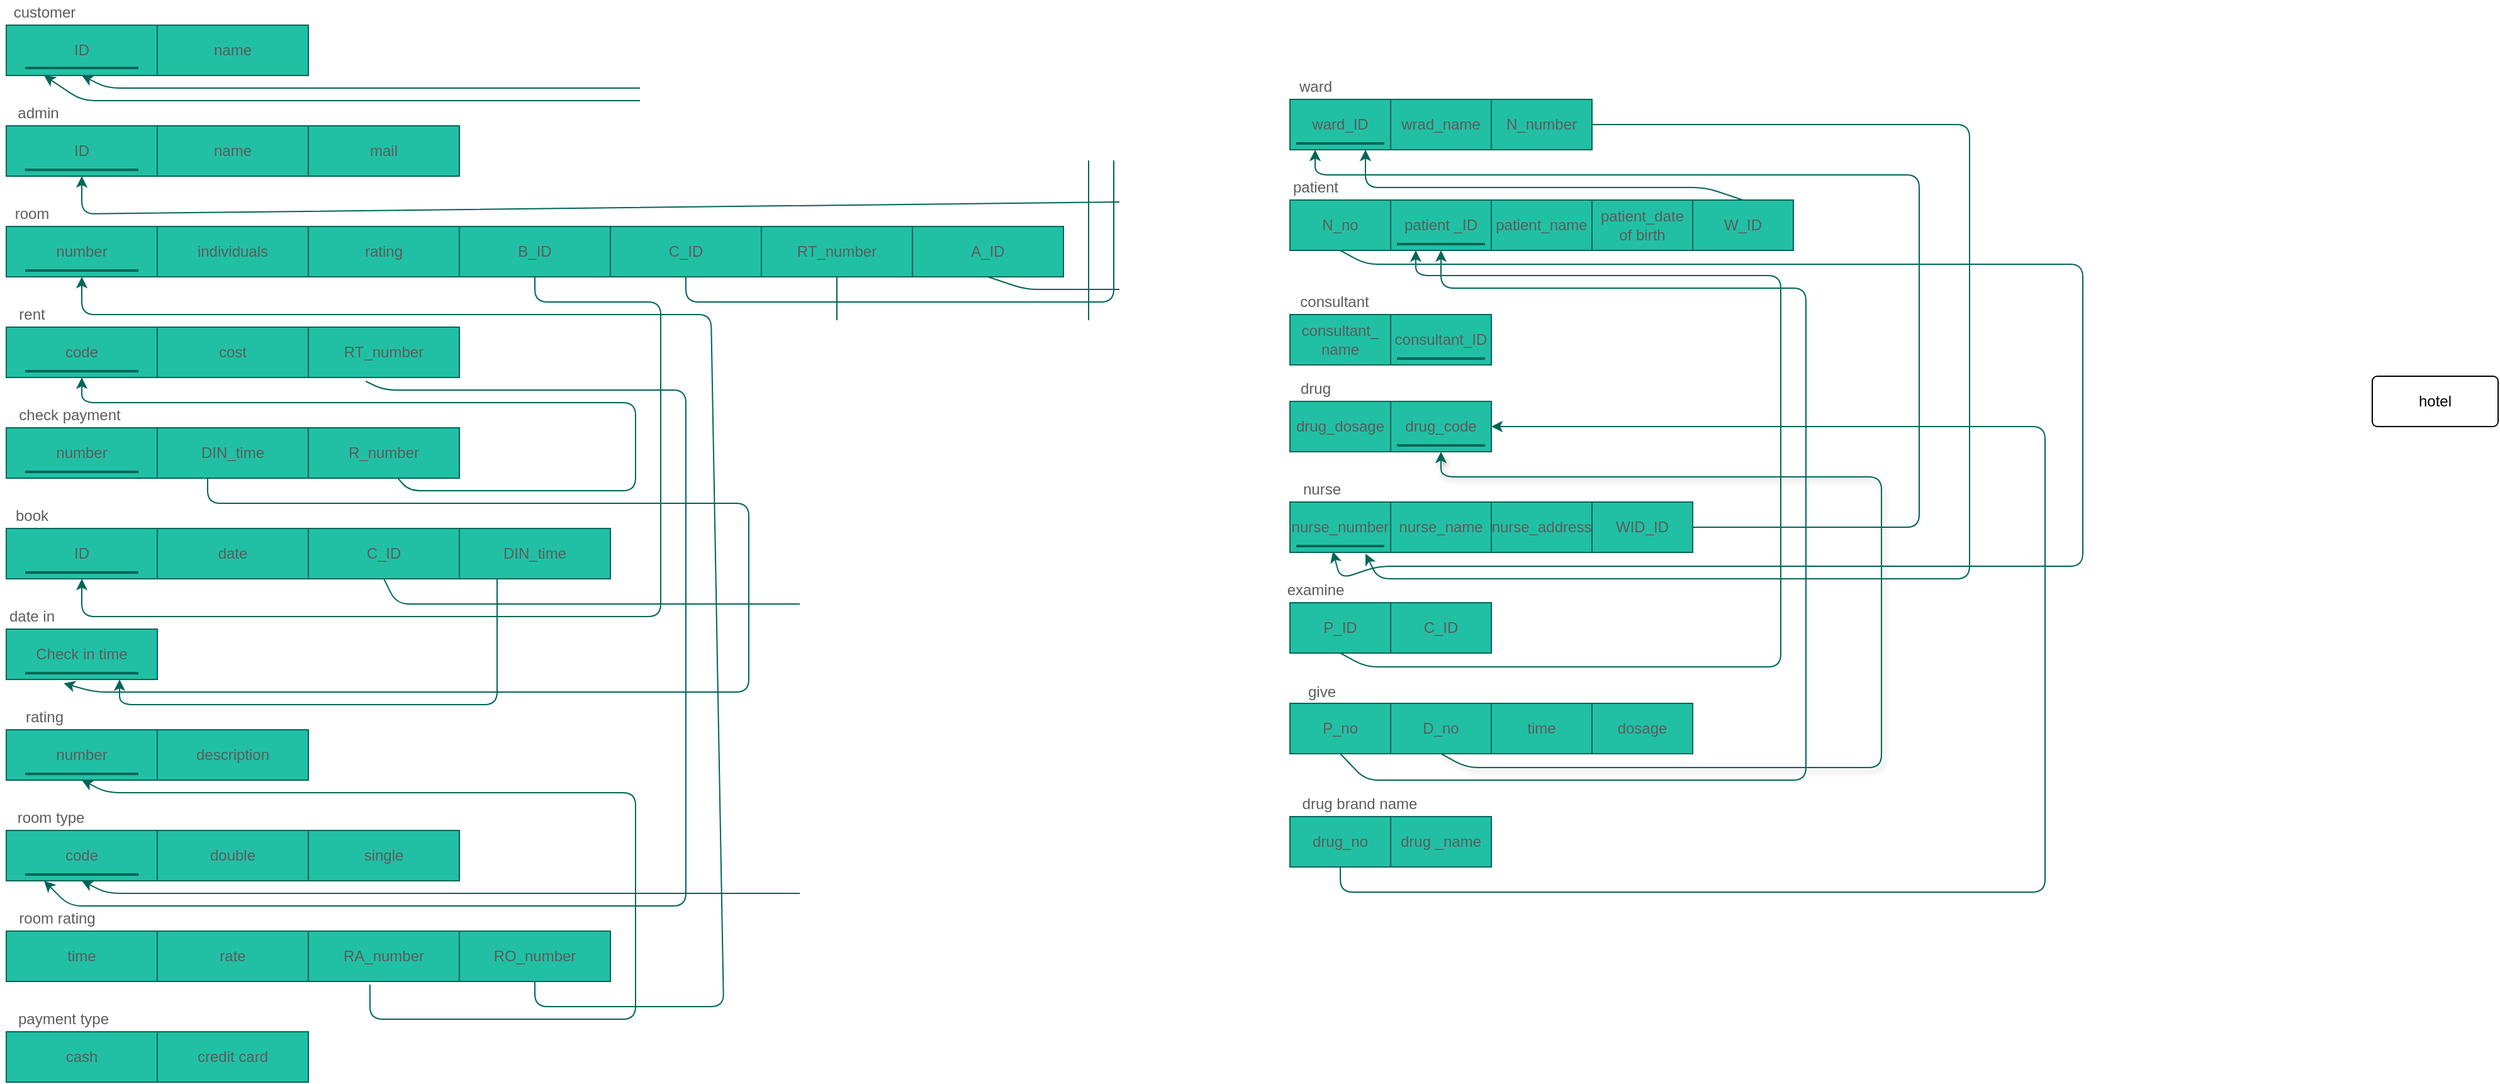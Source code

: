 <mxfile version="14.7.0" type="github" pages="2">
  <diagram id="R2lEEEUBdFMjLlhIrx00" name="Page-1">
    <mxGraphModel dx="4496" dy="403" grid="1" gridSize="10" guides="1" tooltips="1" connect="1" arrows="1" fold="1" page="1" pageScale="1" pageWidth="850" pageHeight="1100" math="0" shadow="0" extFonts="Permanent Marker^https://fonts.googleapis.com/css?family=Permanent+Marker">
      <root>
        <mxCell id="0" />
        <mxCell id="1" parent="0" />
        <mxCell id="HpEBO9rWb_VmIO8AO7av-4" value="drug_no" style="rounded=0;whiteSpace=wrap;html=1;fillColor=#21C0A5;strokeColor=#006658;fontColor=#5C5C5C;" parent="1" vertex="1">
          <mxGeometry x="-2300" y="669" width="80" height="40" as="geometry" />
        </mxCell>
        <mxCell id="HpEBO9rWb_VmIO8AO7av-5" value="drug _name" style="rounded=0;whiteSpace=wrap;html=1;fillColor=#21C0A5;strokeColor=#006658;fontColor=#5C5C5C;" parent="1" vertex="1">
          <mxGeometry x="-2220" y="669" width="80" height="40" as="geometry" />
        </mxCell>
        <mxCell id="HpEBO9rWb_VmIO8AO7av-6" value="ward_ID" style="rounded=0;whiteSpace=wrap;html=1;fillColor=#21C0A5;strokeColor=#006658;fontColor=#5C5C5C;" parent="1" vertex="1">
          <mxGeometry x="-2300" y="99" width="80" height="40" as="geometry" />
        </mxCell>
        <mxCell id="HpEBO9rWb_VmIO8AO7av-7" value="wrad_name" style="rounded=0;whiteSpace=wrap;html=1;fillColor=#21C0A5;strokeColor=#006658;fontColor=#5C5C5C;" parent="1" vertex="1">
          <mxGeometry x="-2220" y="99" width="80" height="40" as="geometry" />
        </mxCell>
        <mxCell id="HpEBO9rWb_VmIO8AO7av-8" value="N_number" style="rounded=0;whiteSpace=wrap;html=1;fillColor=#21C0A5;strokeColor=#006658;fontColor=#5C5C5C;" parent="1" vertex="1">
          <mxGeometry x="-2140" y="99" width="80" height="40" as="geometry" />
        </mxCell>
        <mxCell id="HpEBO9rWb_VmIO8AO7av-9" value="N_no" style="rounded=0;whiteSpace=wrap;html=1;fillColor=#21C0A5;strokeColor=#006658;fontColor=#5C5C5C;" parent="1" vertex="1">
          <mxGeometry x="-2300" y="179" width="80" height="40" as="geometry" />
        </mxCell>
        <mxCell id="HpEBO9rWb_VmIO8AO7av-10" value="patient _ID" style="rounded=0;whiteSpace=wrap;html=1;fillColor=#21C0A5;strokeColor=#006658;fontColor=#5C5C5C;" parent="1" vertex="1">
          <mxGeometry x="-2220" y="179" width="80" height="40" as="geometry" />
        </mxCell>
        <mxCell id="HpEBO9rWb_VmIO8AO7av-11" value="patient_name" style="rounded=0;whiteSpace=wrap;html=1;fillColor=#21C0A5;strokeColor=#006658;fontColor=#5C5C5C;" parent="1" vertex="1">
          <mxGeometry x="-2140" y="179" width="80" height="40" as="geometry" />
        </mxCell>
        <mxCell id="HpEBO9rWb_VmIO8AO7av-12" value="patient_date of birth" style="rounded=0;whiteSpace=wrap;html=1;fillColor=#21C0A5;strokeColor=#006658;fontColor=#5C5C5C;" parent="1" vertex="1">
          <mxGeometry x="-2060" y="179" width="80" height="40" as="geometry" />
        </mxCell>
        <mxCell id="HpEBO9rWb_VmIO8AO7av-13" value="W_ID" style="rounded=0;whiteSpace=wrap;html=1;fillColor=#21C0A5;strokeColor=#006658;fontColor=#5C5C5C;" parent="1" vertex="1">
          <mxGeometry x="-1980" y="179" width="80" height="40" as="geometry" />
        </mxCell>
        <mxCell id="HpEBO9rWb_VmIO8AO7av-14" value="consultant_&lt;br&gt;name" style="rounded=0;whiteSpace=wrap;html=1;fillColor=#21C0A5;strokeColor=#006658;fontColor=#5C5C5C;" parent="1" vertex="1">
          <mxGeometry x="-2300" y="270" width="80" height="40" as="geometry" />
        </mxCell>
        <mxCell id="HpEBO9rWb_VmIO8AO7av-15" value="consultant_ID" style="rounded=0;whiteSpace=wrap;html=1;fillColor=#21C0A5;strokeColor=#006658;fontColor=#5C5C5C;" parent="1" vertex="1">
          <mxGeometry x="-2220" y="270" width="80" height="40" as="geometry" />
        </mxCell>
        <mxCell id="HpEBO9rWb_VmIO8AO7av-16" value="drug_dosage" style="rounded=0;whiteSpace=wrap;html=1;fillColor=#21C0A5;strokeColor=#006658;fontColor=#5C5C5C;" parent="1" vertex="1">
          <mxGeometry x="-2300" y="339" width="80" height="40" as="geometry" />
        </mxCell>
        <mxCell id="HpEBO9rWb_VmIO8AO7av-17" value="drug_code" style="rounded=0;whiteSpace=wrap;html=1;fillColor=#21C0A5;strokeColor=#006658;fontColor=#5C5C5C;" parent="1" vertex="1">
          <mxGeometry x="-2220" y="339" width="80" height="40" as="geometry" />
        </mxCell>
        <mxCell id="HpEBO9rWb_VmIO8AO7av-18" value="nurse_number" style="rounded=0;whiteSpace=wrap;html=1;fillColor=#21C0A5;strokeColor=#006658;fontColor=#5C5C5C;" parent="1" vertex="1">
          <mxGeometry x="-2300" y="419" width="80" height="40" as="geometry" />
        </mxCell>
        <mxCell id="HpEBO9rWb_VmIO8AO7av-19" value="nurse_name" style="rounded=0;whiteSpace=wrap;html=1;fillColor=#21C0A5;strokeColor=#006658;fontColor=#5C5C5C;" parent="1" vertex="1">
          <mxGeometry x="-2220" y="419" width="80" height="40" as="geometry" />
        </mxCell>
        <mxCell id="HpEBO9rWb_VmIO8AO7av-20" value="nurse_address" style="rounded=0;whiteSpace=wrap;html=1;fillColor=#21C0A5;strokeColor=#006658;fontColor=#5C5C5C;" parent="1" vertex="1">
          <mxGeometry x="-2140" y="419" width="80" height="40" as="geometry" />
        </mxCell>
        <mxCell id="HpEBO9rWb_VmIO8AO7av-21" value="WID_ID" style="rounded=0;whiteSpace=wrap;html=1;fillColor=#21C0A5;strokeColor=#006658;fontColor=#5C5C5C;" parent="1" vertex="1">
          <mxGeometry x="-2060" y="419" width="80" height="40" as="geometry" />
        </mxCell>
        <mxCell id="HpEBO9rWb_VmIO8AO7av-22" value="P_ID" style="rounded=0;whiteSpace=wrap;html=1;fillColor=#21C0A5;strokeColor=#006658;fontColor=#5C5C5C;" parent="1" vertex="1">
          <mxGeometry x="-2300" y="499" width="80" height="40" as="geometry" />
        </mxCell>
        <mxCell id="HpEBO9rWb_VmIO8AO7av-23" value="C_ID" style="rounded=0;whiteSpace=wrap;html=1;fillColor=#21C0A5;strokeColor=#006658;fontColor=#5C5C5C;" parent="1" vertex="1">
          <mxGeometry x="-2220" y="499" width="80" height="40" as="geometry" />
        </mxCell>
        <mxCell id="HpEBO9rWb_VmIO8AO7av-24" value="P_no" style="rounded=0;whiteSpace=wrap;html=1;fillColor=#21C0A5;strokeColor=#006658;fontColor=#5C5C5C;" parent="1" vertex="1">
          <mxGeometry x="-2300" y="579" width="80" height="40" as="geometry" />
        </mxCell>
        <mxCell id="HpEBO9rWb_VmIO8AO7av-25" value="D_no" style="rounded=0;whiteSpace=wrap;html=1;fillColor=#21C0A5;strokeColor=#006658;fontColor=#5C5C5C;" parent="1" vertex="1">
          <mxGeometry x="-2220" y="579" width="80" height="40" as="geometry" />
        </mxCell>
        <mxCell id="HpEBO9rWb_VmIO8AO7av-26" value="time" style="rounded=0;whiteSpace=wrap;html=1;fillColor=#21C0A5;strokeColor=#006658;fontColor=#5C5C5C;" parent="1" vertex="1">
          <mxGeometry x="-2140" y="579" width="80" height="40" as="geometry" />
        </mxCell>
        <mxCell id="HpEBO9rWb_VmIO8AO7av-27" value="dosage" style="rounded=0;whiteSpace=wrap;html=1;fillColor=#21C0A5;strokeColor=#006658;fontColor=#5C5C5C;" parent="1" vertex="1">
          <mxGeometry x="-2060" y="579" width="80" height="40" as="geometry" />
        </mxCell>
        <mxCell id="HpEBO9rWb_VmIO8AO7av-32" value="" style="endArrow=classic;html=1;exitX=0.5;exitY=1;exitDx=0;exitDy=0;entryX=1;entryY=0.5;entryDx=0;entryDy=0;strokeColor=#006658;fontColor=#5C5C5C;" parent="1" source="HpEBO9rWb_VmIO8AO7av-4" target="HpEBO9rWb_VmIO8AO7av-17" edge="1">
          <mxGeometry width="50" height="50" relative="1" as="geometry">
            <mxPoint x="-2270" y="69" as="sourcePoint" />
            <mxPoint x="-1530" y="289" as="targetPoint" />
            <Array as="points">
              <mxPoint x="-2260" y="729" />
              <mxPoint x="-1700" y="729" />
              <mxPoint x="-1700" y="359" />
            </Array>
          </mxGeometry>
        </mxCell>
        <mxCell id="HpEBO9rWb_VmIO8AO7av-33" value="" style="endArrow=classic;html=1;exitX=1;exitY=0.5;exitDx=0;exitDy=0;entryX=0.25;entryY=1;entryDx=0;entryDy=0;strokeColor=#006658;fontColor=#5C5C5C;" parent="1" source="HpEBO9rWb_VmIO8AO7av-21" target="HpEBO9rWb_VmIO8AO7av-6" edge="1">
          <mxGeometry width="50" height="50" relative="1" as="geometry">
            <mxPoint x="-1580" y="339" as="sourcePoint" />
            <mxPoint x="-2330" y="159" as="targetPoint" />
            <Array as="points">
              <mxPoint x="-1800" y="439" />
              <mxPoint x="-1800" y="159" />
              <mxPoint x="-2280" y="159" />
            </Array>
          </mxGeometry>
        </mxCell>
        <mxCell id="HpEBO9rWb_VmIO8AO7av-34" value="" style="endArrow=classic;html=1;entryX=0.75;entryY=1;entryDx=0;entryDy=0;exitX=0.5;exitY=0;exitDx=0;exitDy=0;strokeColor=#006658;fontColor=#5C5C5C;" parent="1" source="HpEBO9rWb_VmIO8AO7av-13" target="HpEBO9rWb_VmIO8AO7av-6" edge="1">
          <mxGeometry width="50" height="50" relative="1" as="geometry">
            <mxPoint x="-1930" y="129" as="sourcePoint" />
            <mxPoint x="-1530" y="289" as="targetPoint" />
            <Array as="points">
              <mxPoint x="-1970" y="169" />
              <mxPoint x="-2240" y="169" />
            </Array>
          </mxGeometry>
        </mxCell>
        <mxCell id="HpEBO9rWb_VmIO8AO7av-35" value="" style="endArrow=classic;html=1;exitX=0.5;exitY=1;exitDx=0;exitDy=0;entryX=0.5;entryY=1;entryDx=0;entryDy=0;strokeColor=#006658;fontColor=#5C5C5C;" parent="1" source="HpEBO9rWb_VmIO8AO7av-24" target="HpEBO9rWb_VmIO8AO7av-10" edge="1">
          <mxGeometry width="50" height="50" relative="1" as="geometry">
            <mxPoint x="-1580" y="339" as="sourcePoint" />
            <mxPoint x="-2140" y="239" as="targetPoint" />
            <Array as="points">
              <mxPoint x="-2240" y="640" />
              <mxPoint x="-1890" y="640" />
              <mxPoint x="-1890" y="249" />
              <mxPoint x="-2180" y="249" />
            </Array>
          </mxGeometry>
        </mxCell>
        <mxCell id="HpEBO9rWb_VmIO8AO7av-36" value="" style="endArrow=classic;html=1;exitX=0.5;exitY=1;exitDx=0;exitDy=0;entryX=0.25;entryY=1;entryDx=0;entryDy=0;strokeColor=#006658;fontColor=#5C5C5C;" parent="1" source="HpEBO9rWb_VmIO8AO7av-22" target="HpEBO9rWb_VmIO8AO7av-10" edge="1">
          <mxGeometry width="50" height="50" relative="1" as="geometry">
            <mxPoint x="-2340" y="589" as="sourcePoint" />
            <mxPoint x="-2220" y="209" as="targetPoint" />
            <Array as="points">
              <mxPoint x="-2240" y="550" />
              <mxPoint x="-1910" y="550" />
              <mxPoint x="-1910" y="239" />
              <mxPoint x="-2200" y="239" />
            </Array>
          </mxGeometry>
        </mxCell>
        <mxCell id="HpEBO9rWb_VmIO8AO7av-37" value="" style="endArrow=classic;html=1;exitX=0.5;exitY=1;exitDx=0;exitDy=0;entryX=0.5;entryY=1;entryDx=0;entryDy=0;strokeColor=#006658;fontColor=#5C5C5C;shadow=1;" parent="1" source="HpEBO9rWb_VmIO8AO7av-25" target="HpEBO9rWb_VmIO8AO7av-17" edge="1">
          <mxGeometry width="50" height="50" relative="1" as="geometry">
            <mxPoint x="-2140" y="569" as="sourcePoint" />
            <mxPoint x="-2200" y="399" as="targetPoint" />
            <Array as="points">
              <mxPoint x="-2160" y="630" />
              <mxPoint x="-1830" y="630" />
              <mxPoint x="-1830" y="399" />
              <mxPoint x="-2180" y="399" />
            </Array>
          </mxGeometry>
        </mxCell>
        <mxCell id="HpEBO9rWb_VmIO8AO7av-38" value="" style="endArrow=classic;html=1;exitX=0.5;exitY=1;exitDx=0;exitDy=0;entryX=0.416;entryY=0.929;entryDx=0;entryDy=0;entryPerimeter=0;strokeColor=#006658;fontColor=#5C5C5C;" parent="1" source="HpEBO9rWb_VmIO8AO7av-9" target="HMgNPBwOs1ZOnoJLG3nc-77" edge="1">
          <mxGeometry width="50" height="50" relative="1" as="geometry">
            <mxPoint x="-940" y="360" as="sourcePoint" />
            <mxPoint x="-1570" y="460" as="targetPoint" />
            <Array as="points">
              <mxPoint x="-2240" y="230" />
              <mxPoint x="-1670" y="230" />
              <mxPoint x="-1670" y="470" />
              <mxPoint x="-2230" y="470" />
              <mxPoint x="-2260" y="480" />
            </Array>
          </mxGeometry>
        </mxCell>
        <mxCell id="HpEBO9rWb_VmIO8AO7av-39" value="" style="endArrow=classic;html=1;exitX=1;exitY=0.5;exitDx=0;exitDy=0;strokeColor=#006658;fontColor=#5C5C5C;" parent="1" source="HpEBO9rWb_VmIO8AO7av-8" edge="1">
          <mxGeometry width="50" height="50" relative="1" as="geometry">
            <mxPoint x="-2100" y="149" as="sourcePoint" />
            <mxPoint x="-2240" y="460" as="targetPoint" />
            <Array as="points">
              <mxPoint x="-1760" y="119" />
              <mxPoint x="-1760" y="279" />
              <mxPoint x="-1760" y="480" />
              <mxPoint x="-2230" y="480" />
            </Array>
          </mxGeometry>
        </mxCell>
        <mxCell id="HpEBO9rWb_VmIO8AO7av-40" value="drug brand name" style="text;html=1;align=center;verticalAlign=middle;resizable=0;points=[];autosize=1;strokeColor=none;fontColor=#5C5C5C;" parent="1" vertex="1">
          <mxGeometry x="-2300" y="649" width="110" height="20" as="geometry" />
        </mxCell>
        <mxCell id="HpEBO9rWb_VmIO8AO7av-41" value="ward" style="text;html=1;align=center;verticalAlign=middle;resizable=0;points=[];autosize=1;strokeColor=none;fontColor=#5C5C5C;" parent="1" vertex="1">
          <mxGeometry x="-2300" y="79" width="40" height="20" as="geometry" />
        </mxCell>
        <mxCell id="HpEBO9rWb_VmIO8AO7av-42" value="patient" style="text;html=1;align=center;verticalAlign=middle;resizable=0;points=[];autosize=1;strokeColor=none;fontColor=#5C5C5C;" parent="1" vertex="1">
          <mxGeometry x="-2305" y="159" width="50" height="20" as="geometry" />
        </mxCell>
        <mxCell id="HpEBO9rWb_VmIO8AO7av-43" value="consultant" style="text;html=1;align=center;verticalAlign=middle;resizable=0;points=[];autosize=1;strokeColor=none;fontColor=#5C5C5C;" parent="1" vertex="1">
          <mxGeometry x="-2300" y="250" width="70" height="20" as="geometry" />
        </mxCell>
        <mxCell id="HpEBO9rWb_VmIO8AO7av-44" value="drug" style="text;html=1;align=center;verticalAlign=middle;resizable=0;points=[];autosize=1;strokeColor=none;fontColor=#5C5C5C;" parent="1" vertex="1">
          <mxGeometry x="-2300" y="319" width="40" height="20" as="geometry" />
        </mxCell>
        <mxCell id="HpEBO9rWb_VmIO8AO7av-45" value="nurse" style="text;html=1;align=center;verticalAlign=middle;resizable=0;points=[];autosize=1;strokeColor=none;fontColor=#5C5C5C;" parent="1" vertex="1">
          <mxGeometry x="-2300" y="399" width="50" height="20" as="geometry" />
        </mxCell>
        <mxCell id="HpEBO9rWb_VmIO8AO7av-46" value="examine" style="text;html=1;align=center;verticalAlign=middle;resizable=0;points=[];autosize=1;strokeColor=none;fontColor=#5C5C5C;" parent="1" vertex="1">
          <mxGeometry x="-2310" y="479" width="60" height="20" as="geometry" />
        </mxCell>
        <mxCell id="HpEBO9rWb_VmIO8AO7av-47" value="give" style="text;html=1;align=center;verticalAlign=middle;resizable=0;points=[];autosize=1;strokeColor=none;fontColor=#5C5C5C;" parent="1" vertex="1">
          <mxGeometry x="-2295" y="560" width="40" height="20" as="geometry" />
        </mxCell>
        <mxCell id="HpEBO9rWb_VmIO8AO7av-48" value="ID" style="rounded=0;whiteSpace=wrap;html=1;fillColor=#21C0A5;strokeColor=#006658;fontColor=#5C5C5C;" parent="1" vertex="1">
          <mxGeometry x="-3320" y="40" width="120" height="40" as="geometry" />
        </mxCell>
        <mxCell id="HpEBO9rWb_VmIO8AO7av-53" value="name" style="rounded=0;whiteSpace=wrap;html=1;fillColor=#21C0A5;strokeColor=#006658;fontColor=#5C5C5C;" parent="1" vertex="1">
          <mxGeometry x="-3200" y="40" width="120" height="40" as="geometry" />
        </mxCell>
        <mxCell id="HMgNPBwOs1ZOnoJLG3nc-1" value="ID" style="rounded=0;whiteSpace=wrap;html=1;fillColor=#21C0A5;strokeColor=#006658;fontColor=#5C5C5C;" parent="1" vertex="1">
          <mxGeometry x="-3320" y="120" width="120" height="40" as="geometry" />
        </mxCell>
        <mxCell id="HMgNPBwOs1ZOnoJLG3nc-2" value="name" style="rounded=0;whiteSpace=wrap;html=1;fillColor=#21C0A5;strokeColor=#006658;fontColor=#5C5C5C;" parent="1" vertex="1">
          <mxGeometry x="-3200" y="120" width="120" height="40" as="geometry" />
        </mxCell>
        <mxCell id="HMgNPBwOs1ZOnoJLG3nc-3" value="mail" style="rounded=0;whiteSpace=wrap;html=1;fillColor=#21C0A5;strokeColor=#006658;fontColor=#5C5C5C;" parent="1" vertex="1">
          <mxGeometry x="-3080" y="120" width="120" height="40" as="geometry" />
        </mxCell>
        <mxCell id="HMgNPBwOs1ZOnoJLG3nc-4" value="number" style="rounded=0;whiteSpace=wrap;html=1;fillColor=#21C0A5;strokeColor=#006658;fontColor=#5C5C5C;" parent="1" vertex="1">
          <mxGeometry x="-3320" y="200" width="120" height="40" as="geometry" />
        </mxCell>
        <mxCell id="HMgNPBwOs1ZOnoJLG3nc-5" value="individuals" style="rounded=0;whiteSpace=wrap;html=1;fillColor=#21C0A5;strokeColor=#006658;fontColor=#5C5C5C;" parent="1" vertex="1">
          <mxGeometry x="-3200" y="200" width="120" height="40" as="geometry" />
        </mxCell>
        <mxCell id="HMgNPBwOs1ZOnoJLG3nc-6" value="rating" style="rounded=0;whiteSpace=wrap;html=1;fillColor=#21C0A5;strokeColor=#006658;fontColor=#5C5C5C;" parent="1" vertex="1">
          <mxGeometry x="-3080" y="200" width="120" height="40" as="geometry" />
        </mxCell>
        <mxCell id="HMgNPBwOs1ZOnoJLG3nc-7" value="B_ID" style="rounded=0;whiteSpace=wrap;html=1;fillColor=#21C0A5;strokeColor=#006658;fontColor=#5C5C5C;" parent="1" vertex="1">
          <mxGeometry x="-2960" y="200" width="120" height="40" as="geometry" />
        </mxCell>
        <mxCell id="HMgNPBwOs1ZOnoJLG3nc-8" value="C_ID" style="rounded=0;whiteSpace=wrap;html=1;fillColor=#21C0A5;strokeColor=#006658;fontColor=#5C5C5C;" parent="1" vertex="1">
          <mxGeometry x="-2840" y="200" width="120" height="40" as="geometry" />
        </mxCell>
        <mxCell id="HMgNPBwOs1ZOnoJLG3nc-9" value="RT_number" style="rounded=0;whiteSpace=wrap;html=1;fillColor=#21C0A5;strokeColor=#006658;fontColor=#5C5C5C;" parent="1" vertex="1">
          <mxGeometry x="-2720" y="200" width="120" height="40" as="geometry" />
        </mxCell>
        <mxCell id="HMgNPBwOs1ZOnoJLG3nc-10" value="A_ID" style="rounded=0;whiteSpace=wrap;html=1;fillColor=#21C0A5;strokeColor=#006658;fontColor=#5C5C5C;" parent="1" vertex="1">
          <mxGeometry x="-2600" y="200" width="120" height="40" as="geometry" />
        </mxCell>
        <mxCell id="HMgNPBwOs1ZOnoJLG3nc-13" value="code" style="rounded=0;whiteSpace=wrap;html=1;fillColor=#21C0A5;strokeColor=#006658;fontColor=#5C5C5C;" parent="1" vertex="1">
          <mxGeometry x="-3320" y="280" width="120" height="40" as="geometry" />
        </mxCell>
        <mxCell id="HMgNPBwOs1ZOnoJLG3nc-14" value="cost" style="rounded=0;whiteSpace=wrap;html=1;fillColor=#21C0A5;strokeColor=#006658;fontColor=#5C5C5C;" parent="1" vertex="1">
          <mxGeometry x="-3200" y="280" width="120" height="40" as="geometry" />
        </mxCell>
        <mxCell id="HMgNPBwOs1ZOnoJLG3nc-15" value="RT_number" style="rounded=0;whiteSpace=wrap;html=1;fillColor=#21C0A5;strokeColor=#006658;fontColor=#5C5C5C;" parent="1" vertex="1">
          <mxGeometry x="-3080" y="280" width="120" height="40" as="geometry" />
        </mxCell>
        <mxCell id="HMgNPBwOs1ZOnoJLG3nc-16" value="number" style="rounded=0;whiteSpace=wrap;html=1;fillColor=#21C0A5;strokeColor=#006658;fontColor=#5C5C5C;" parent="1" vertex="1">
          <mxGeometry x="-3320" y="360" width="120" height="40" as="geometry" />
        </mxCell>
        <mxCell id="HMgNPBwOs1ZOnoJLG3nc-17" value="DIN_time" style="rounded=0;whiteSpace=wrap;html=1;fillColor=#21C0A5;strokeColor=#006658;fontColor=#5C5C5C;" parent="1" vertex="1">
          <mxGeometry x="-3200" y="360" width="120" height="40" as="geometry" />
        </mxCell>
        <mxCell id="HMgNPBwOs1ZOnoJLG3nc-18" value="R_number" style="rounded=0;whiteSpace=wrap;html=1;fillColor=#21C0A5;strokeColor=#006658;fontColor=#5C5C5C;" parent="1" vertex="1">
          <mxGeometry x="-3080" y="360" width="120" height="40" as="geometry" />
        </mxCell>
        <mxCell id="HMgNPBwOs1ZOnoJLG3nc-19" value="ID" style="rounded=0;whiteSpace=wrap;html=1;fillColor=#21C0A5;strokeColor=#006658;fontColor=#5C5C5C;" parent="1" vertex="1">
          <mxGeometry x="-3320" y="440" width="120" height="40" as="geometry" />
        </mxCell>
        <mxCell id="HMgNPBwOs1ZOnoJLG3nc-20" value="date" style="rounded=0;whiteSpace=wrap;html=1;fillColor=#21C0A5;strokeColor=#006658;fontColor=#5C5C5C;" parent="1" vertex="1">
          <mxGeometry x="-3200" y="440" width="120" height="40" as="geometry" />
        </mxCell>
        <mxCell id="HMgNPBwOs1ZOnoJLG3nc-21" value="C_ID" style="rounded=0;whiteSpace=wrap;html=1;fillColor=#21C0A5;strokeColor=#006658;fontColor=#5C5C5C;" parent="1" vertex="1">
          <mxGeometry x="-3080" y="440" width="120" height="40" as="geometry" />
        </mxCell>
        <mxCell id="HMgNPBwOs1ZOnoJLG3nc-22" value="DIN_time" style="rounded=0;whiteSpace=wrap;html=1;fillColor=#21C0A5;strokeColor=#006658;fontColor=#5C5C5C;" parent="1" vertex="1">
          <mxGeometry x="-2960" y="440" width="120" height="40" as="geometry" />
        </mxCell>
        <mxCell id="HMgNPBwOs1ZOnoJLG3nc-25" value="Check in time" style="rounded=0;whiteSpace=wrap;html=1;fillColor=#21C0A5;strokeColor=#006658;fontColor=#5C5C5C;" parent="1" vertex="1">
          <mxGeometry x="-3320" y="520" width="120" height="40" as="geometry" />
        </mxCell>
        <mxCell id="HMgNPBwOs1ZOnoJLG3nc-28" value="number" style="rounded=0;whiteSpace=wrap;html=1;fillColor=#21C0A5;strokeColor=#006658;fontColor=#5C5C5C;" parent="1" vertex="1">
          <mxGeometry x="-3320" y="600" width="120" height="40" as="geometry" />
        </mxCell>
        <mxCell id="HMgNPBwOs1ZOnoJLG3nc-29" value="description" style="rounded=0;whiteSpace=wrap;html=1;fillColor=#21C0A5;strokeColor=#006658;fontColor=#5C5C5C;" parent="1" vertex="1">
          <mxGeometry x="-3200" y="600" width="120" height="40" as="geometry" />
        </mxCell>
        <mxCell id="HMgNPBwOs1ZOnoJLG3nc-31" value="code" style="rounded=0;whiteSpace=wrap;html=1;fillColor=#21C0A5;strokeColor=#006658;fontColor=#5C5C5C;" parent="1" vertex="1">
          <mxGeometry x="-3320" y="680" width="120" height="40" as="geometry" />
        </mxCell>
        <mxCell id="HMgNPBwOs1ZOnoJLG3nc-32" value="double" style="rounded=0;whiteSpace=wrap;html=1;fillColor=#21C0A5;strokeColor=#006658;fontColor=#5C5C5C;" parent="1" vertex="1">
          <mxGeometry x="-3200" y="680" width="120" height="40" as="geometry" />
        </mxCell>
        <mxCell id="HMgNPBwOs1ZOnoJLG3nc-33" value="single" style="rounded=0;whiteSpace=wrap;html=1;fillColor=#21C0A5;strokeColor=#006658;fontColor=#5C5C5C;" parent="1" vertex="1">
          <mxGeometry x="-3080" y="680" width="120" height="40" as="geometry" />
        </mxCell>
        <mxCell id="HMgNPBwOs1ZOnoJLG3nc-34" value="cash" style="rounded=0;whiteSpace=wrap;html=1;fillColor=#21C0A5;strokeColor=#006658;fontColor=#5C5C5C;" parent="1" vertex="1">
          <mxGeometry x="-3320" y="840" width="120" height="40" as="geometry" />
        </mxCell>
        <mxCell id="HMgNPBwOs1ZOnoJLG3nc-35" value="credit card" style="rounded=0;whiteSpace=wrap;html=1;fillColor=#21C0A5;strokeColor=#006658;fontColor=#5C5C5C;" parent="1" vertex="1">
          <mxGeometry x="-3200" y="840" width="120" height="40" as="geometry" />
        </mxCell>
        <mxCell id="HMgNPBwOs1ZOnoJLG3nc-37" value="time" style="rounded=0;whiteSpace=wrap;html=1;fillColor=#21C0A5;strokeColor=#006658;fontColor=#5C5C5C;" parent="1" vertex="1">
          <mxGeometry x="-3320" y="760" width="120" height="40" as="geometry" />
        </mxCell>
        <mxCell id="HMgNPBwOs1ZOnoJLG3nc-38" value="rate" style="rounded=0;whiteSpace=wrap;html=1;fillColor=#21C0A5;strokeColor=#006658;fontColor=#5C5C5C;" parent="1" vertex="1">
          <mxGeometry x="-3200" y="760" width="120" height="40" as="geometry" />
        </mxCell>
        <mxCell id="HMgNPBwOs1ZOnoJLG3nc-39" value="RA_number" style="rounded=0;whiteSpace=wrap;html=1;fillColor=#21C0A5;strokeColor=#006658;fontColor=#5C5C5C;" parent="1" vertex="1">
          <mxGeometry x="-3080" y="760" width="120" height="40" as="geometry" />
        </mxCell>
        <mxCell id="HMgNPBwOs1ZOnoJLG3nc-40" value="RO_number" style="rounded=0;whiteSpace=wrap;html=1;fillColor=#21C0A5;strokeColor=#006658;fontColor=#5C5C5C;" parent="1" vertex="1">
          <mxGeometry x="-2960" y="760" width="120" height="40" as="geometry" />
        </mxCell>
        <mxCell id="HMgNPBwOs1ZOnoJLG3nc-44" value="customer" style="text;html=1;align=center;verticalAlign=middle;resizable=0;points=[];autosize=1;strokeColor=none;fontColor=#5C5C5C;" parent="1" vertex="1">
          <mxGeometry x="-3320" y="20" width="60" height="20" as="geometry" />
        </mxCell>
        <mxCell id="HMgNPBwOs1ZOnoJLG3nc-46" value="admin" style="text;html=1;align=center;verticalAlign=middle;resizable=0;points=[];autosize=1;strokeColor=none;fontColor=#5C5C5C;" parent="1" vertex="1">
          <mxGeometry x="-3320" y="100" width="50" height="20" as="geometry" />
        </mxCell>
        <mxCell id="HMgNPBwOs1ZOnoJLG3nc-47" value="room" style="text;html=1;align=center;verticalAlign=middle;resizable=0;points=[];autosize=1;strokeColor=none;fontColor=#5C5C5C;" parent="1" vertex="1">
          <mxGeometry x="-3320" y="180" width="40" height="20" as="geometry" />
        </mxCell>
        <mxCell id="HMgNPBwOs1ZOnoJLG3nc-48" value="rent" style="text;html=1;align=center;verticalAlign=middle;resizable=0;points=[];autosize=1;strokeColor=none;fontColor=#5C5C5C;" parent="1" vertex="1">
          <mxGeometry x="-3320" y="260" width="40" height="20" as="geometry" />
        </mxCell>
        <mxCell id="HMgNPBwOs1ZOnoJLG3nc-49" value="check payment" style="text;html=1;align=center;verticalAlign=middle;resizable=0;points=[];autosize=1;strokeColor=none;fontColor=#5C5C5C;" parent="1" vertex="1">
          <mxGeometry x="-3320" y="340" width="100" height="20" as="geometry" />
        </mxCell>
        <mxCell id="HMgNPBwOs1ZOnoJLG3nc-50" value="book" style="text;html=1;align=center;verticalAlign=middle;resizable=0;points=[];autosize=1;strokeColor=none;fontColor=#5C5C5C;" parent="1" vertex="1">
          <mxGeometry x="-3320" y="420" width="40" height="20" as="geometry" />
        </mxCell>
        <mxCell id="HMgNPBwOs1ZOnoJLG3nc-51" value="rating" style="text;html=1;align=center;verticalAlign=middle;resizable=0;points=[];autosize=1;strokeColor=none;fontColor=#5C5C5C;" parent="1" vertex="1">
          <mxGeometry x="-3315" y="580" width="50" height="20" as="geometry" />
        </mxCell>
        <mxCell id="HMgNPBwOs1ZOnoJLG3nc-52" value="room type" style="text;html=1;align=center;verticalAlign=middle;resizable=0;points=[];autosize=1;strokeColor=none;fontColor=#5C5C5C;" parent="1" vertex="1">
          <mxGeometry x="-3320" y="660" width="70" height="20" as="geometry" />
        </mxCell>
        <mxCell id="HMgNPBwOs1ZOnoJLG3nc-54" value="payment type" style="text;html=1;align=center;verticalAlign=middle;resizable=0;points=[];autosize=1;strokeColor=none;fontColor=#5C5C5C;" parent="1" vertex="1">
          <mxGeometry x="-3320" y="820" width="90" height="20" as="geometry" />
        </mxCell>
        <mxCell id="HMgNPBwOs1ZOnoJLG3nc-55" value="room rating" style="text;html=1;align=center;verticalAlign=middle;resizable=0;points=[];autosize=1;strokeColor=none;fontColor=#5C5C5C;" parent="1" vertex="1">
          <mxGeometry x="-3320" y="740" width="80" height="20" as="geometry" />
        </mxCell>
        <mxCell id="HMgNPBwOs1ZOnoJLG3nc-56" value="date in" style="text;html=1;align=center;verticalAlign=middle;resizable=0;points=[];autosize=1;strokeColor=none;fontColor=#5C5C5C;" parent="1" vertex="1">
          <mxGeometry x="-3325" y="500" width="50" height="20" as="geometry" />
        </mxCell>
        <mxCell id="HMgNPBwOs1ZOnoJLG3nc-58" value="" style="endArrow=classic;html=1;entryX=0.5;entryY=1;entryDx=0;entryDy=0;exitX=0.5;exitY=1;exitDx=0;exitDy=0;strokeColor=#006658;fontColor=#5C5C5C;" parent="1" source="HMgNPBwOs1ZOnoJLG3nc-8" target="HpEBO9rWb_VmIO8AO7av-48" edge="1">
          <mxGeometry width="50" height="50" relative="1" as="geometry">
            <mxPoint x="-2440" y="380" as="sourcePoint" />
            <mxPoint x="-2580" y="390" as="targetPoint" />
            <Array as="points">
              <mxPoint x="-2780" y="260" />
              <mxPoint x="-2440" y="260" />
              <mxPoint x="-2440" y="90" />
              <mxPoint x="-3240" y="90" />
            </Array>
          </mxGeometry>
        </mxCell>
        <mxCell id="HMgNPBwOs1ZOnoJLG3nc-59" value="" style="endArrow=classic;html=1;entryX=0.5;entryY=1;entryDx=0;entryDy=0;exitX=0.5;exitY=1;exitDx=0;exitDy=0;strokeColor=#006658;fontColor=#5C5C5C;" parent="1" source="HMgNPBwOs1ZOnoJLG3nc-10" target="HMgNPBwOs1ZOnoJLG3nc-1" edge="1">
          <mxGeometry width="50" height="50" relative="1" as="geometry">
            <mxPoint x="-2460" y="300" as="sourcePoint" />
            <mxPoint x="-2620" y="280" as="targetPoint" />
            <Array as="points">
              <mxPoint x="-2510" y="250" />
              <mxPoint x="-2390" y="250" />
              <mxPoint x="-2390" y="180" />
              <mxPoint x="-3260" y="190" />
            </Array>
          </mxGeometry>
        </mxCell>
        <mxCell id="HMgNPBwOs1ZOnoJLG3nc-63" value="" style="endArrow=classic;html=1;entryX=0.25;entryY=1;entryDx=0;entryDy=0;exitX=0.5;exitY=1;exitDx=0;exitDy=0;strokeColor=#006658;fontColor=#5C5C5C;" parent="1" source="HMgNPBwOs1ZOnoJLG3nc-21" target="HpEBO9rWb_VmIO8AO7av-48" edge="1">
          <mxGeometry width="50" height="50" relative="1" as="geometry">
            <mxPoint x="-2800" y="260" as="sourcePoint" />
            <mxPoint x="-3280" y="100" as="targetPoint" />
            <Array as="points">
              <mxPoint x="-3010" y="500" />
              <mxPoint x="-2460" y="500" />
              <mxPoint x="-2460" y="100" />
              <mxPoint x="-3260" y="100" />
            </Array>
          </mxGeometry>
        </mxCell>
        <mxCell id="HMgNPBwOs1ZOnoJLG3nc-65" value="" style="endArrow=classic;html=1;entryX=0.5;entryY=1;entryDx=0;entryDy=0;exitX=0.5;exitY=1;exitDx=0;exitDy=0;strokeColor=#006658;fontColor=#5C5C5C;" parent="1" source="HMgNPBwOs1ZOnoJLG3nc-40" target="HMgNPBwOs1ZOnoJLG3nc-4" edge="1">
          <mxGeometry width="50" height="50" relative="1" as="geometry">
            <mxPoint x="-2780" y="270" as="sourcePoint" />
            <mxPoint x="-2620" y="280" as="targetPoint" />
            <Array as="points">
              <mxPoint x="-2900" y="820" />
              <mxPoint x="-2750" y="820" />
              <mxPoint x="-2760" y="270" />
              <mxPoint x="-3260" y="270" />
            </Array>
          </mxGeometry>
        </mxCell>
        <mxCell id="HMgNPBwOs1ZOnoJLG3nc-66" value="" style="endArrow=classic;html=1;exitX=0.5;exitY=1;exitDx=0;exitDy=0;entryX=0.5;entryY=1;entryDx=0;entryDy=0;strokeColor=#006658;fontColor=#5C5C5C;" parent="1" source="HMgNPBwOs1ZOnoJLG3nc-7" target="HMgNPBwOs1ZOnoJLG3nc-19" edge="1">
          <mxGeometry width="50" height="50" relative="1" as="geometry">
            <mxPoint x="-2760" y="430" as="sourcePoint" />
            <mxPoint x="-2710" y="380" as="targetPoint" />
            <Array as="points">
              <mxPoint x="-2900" y="260" />
              <mxPoint x="-2800" y="260" />
              <mxPoint x="-2800" y="510" />
              <mxPoint x="-3260" y="510" />
            </Array>
          </mxGeometry>
        </mxCell>
        <mxCell id="HMgNPBwOs1ZOnoJLG3nc-67" value="" style="endArrow=classic;html=1;exitX=0.5;exitY=1;exitDx=0;exitDy=0;entryX=0.5;entryY=1;entryDx=0;entryDy=0;strokeColor=#006658;fontColor=#5C5C5C;" parent="1" source="HMgNPBwOs1ZOnoJLG3nc-9" target="HMgNPBwOs1ZOnoJLG3nc-31" edge="1">
          <mxGeometry width="50" height="50" relative="1" as="geometry">
            <mxPoint x="-2660" y="410" as="sourcePoint" />
            <mxPoint x="-2610" y="360" as="targetPoint" />
            <Array as="points">
              <mxPoint x="-2660" y="730" />
              <mxPoint x="-3240" y="730" />
            </Array>
          </mxGeometry>
        </mxCell>
        <mxCell id="HMgNPBwOs1ZOnoJLG3nc-68" value="" style="endArrow=classic;html=1;entryX=0.5;entryY=1;entryDx=0;entryDy=0;strokeColor=#006658;fontColor=#5C5C5C;" parent="1" target="HMgNPBwOs1ZOnoJLG3nc-13" edge="1">
          <mxGeometry width="50" height="50" relative="1" as="geometry">
            <mxPoint x="-3009" y="400" as="sourcePoint" />
            <mxPoint x="-3340" y="390" as="targetPoint" />
            <Array as="points">
              <mxPoint x="-3000" y="410" />
              <mxPoint x="-2820" y="410" />
              <mxPoint x="-2820" y="340" />
              <mxPoint x="-3260" y="340" />
            </Array>
          </mxGeometry>
        </mxCell>
        <mxCell id="HMgNPBwOs1ZOnoJLG3nc-69" value="" style="endArrow=classic;html=1;entryX=0.25;entryY=1;entryDx=0;entryDy=0;exitX=0.38;exitY=1.075;exitDx=0;exitDy=0;exitPerimeter=0;strokeColor=#006658;fontColor=#5C5C5C;" parent="1" source="HMgNPBwOs1ZOnoJLG3nc-15" target="HMgNPBwOs1ZOnoJLG3nc-31" edge="1">
          <mxGeometry width="50" height="50" relative="1" as="geometry">
            <mxPoint x="-3040" y="310" as="sourcePoint" />
            <mxPoint x="-2820" y="330" as="targetPoint" />
            <Array as="points">
              <mxPoint x="-3020" y="330" />
              <mxPoint x="-2780" y="330" />
              <mxPoint x="-2780" y="740" />
              <mxPoint x="-3270" y="740" />
            </Array>
          </mxGeometry>
        </mxCell>
        <mxCell id="HMgNPBwOs1ZOnoJLG3nc-70" value="" style="endArrow=classic;html=1;exitX=0.25;exitY=1;exitDx=0;exitDy=0;strokeColor=#006658;fontColor=#5C5C5C;" parent="1" source="HMgNPBwOs1ZOnoJLG3nc-22" edge="1">
          <mxGeometry width="50" height="50" relative="1" as="geometry">
            <mxPoint x="-2670" y="480" as="sourcePoint" />
            <mxPoint x="-3230" y="560" as="targetPoint" />
            <Array as="points">
              <mxPoint x="-2930" y="580" />
              <mxPoint x="-3230" y="580" />
            </Array>
          </mxGeometry>
        </mxCell>
        <mxCell id="HMgNPBwOs1ZOnoJLG3nc-71" value="" style="endArrow=classic;html=1;exitX=0.333;exitY=1;exitDx=0;exitDy=0;exitPerimeter=0;entryX=0.38;entryY=1.075;entryDx=0;entryDy=0;entryPerimeter=0;strokeColor=#006658;fontColor=#5C5C5C;" parent="1" source="HMgNPBwOs1ZOnoJLG3nc-17" target="HMgNPBwOs1ZOnoJLG3nc-25" edge="1">
          <mxGeometry width="50" height="50" relative="1" as="geometry">
            <mxPoint x="-3170" y="460" as="sourcePoint" />
            <mxPoint x="-3270" y="570" as="targetPoint" />
            <Array as="points">
              <mxPoint x="-3160" y="420" />
              <mxPoint x="-2730" y="420" />
              <mxPoint x="-2730" y="570" />
              <mxPoint x="-2960" y="570" />
              <mxPoint x="-3250" y="570" />
            </Array>
          </mxGeometry>
        </mxCell>
        <mxCell id="HMgNPBwOs1ZOnoJLG3nc-72" value="" style="endArrow=classic;html=1;entryX=0.5;entryY=1;entryDx=0;entryDy=0;exitX=0.408;exitY=1.063;exitDx=0;exitDy=0;exitPerimeter=0;strokeColor=#006658;fontColor=#5C5C5C;" parent="1" source="HMgNPBwOs1ZOnoJLG3nc-39" target="HMgNPBwOs1ZOnoJLG3nc-28" edge="1">
          <mxGeometry width="50" height="50" relative="1" as="geometry">
            <mxPoint x="-2820" y="930" as="sourcePoint" />
            <mxPoint x="-2840" y="450" as="targetPoint" />
            <Array as="points">
              <mxPoint x="-3031" y="830" />
              <mxPoint x="-2820" y="830" />
              <mxPoint x="-2820" y="650" />
              <mxPoint x="-3240" y="650" />
            </Array>
          </mxGeometry>
        </mxCell>
        <mxCell id="HMgNPBwOs1ZOnoJLG3nc-73" value="" style="line;strokeWidth=2;html=1;fillColor=#21C0A5;strokeColor=#006658;fontColor=#5C5C5C;" parent="1" vertex="1">
          <mxGeometry x="-2295" y="129" width="70" height="10" as="geometry" />
        </mxCell>
        <mxCell id="HMgNPBwOs1ZOnoJLG3nc-74" value="" style="line;strokeWidth=2;html=1;fillColor=#21C0A5;strokeColor=#006658;fontColor=#5C5C5C;" parent="1" vertex="1">
          <mxGeometry x="-2215" y="209" width="70" height="10" as="geometry" />
        </mxCell>
        <mxCell id="HMgNPBwOs1ZOnoJLG3nc-75" value="" style="line;strokeWidth=2;html=1;fillColor=#21C0A5;strokeColor=#006658;fontColor=#5C5C5C;" parent="1" vertex="1">
          <mxGeometry x="-2215" y="300" width="70" height="10" as="geometry" />
        </mxCell>
        <mxCell id="HMgNPBwOs1ZOnoJLG3nc-76" value="" style="line;strokeWidth=2;html=1;fillColor=#21C0A5;strokeColor=#006658;fontColor=#5C5C5C;" parent="1" vertex="1">
          <mxGeometry x="-2215" y="369" width="70" height="10" as="geometry" />
        </mxCell>
        <mxCell id="HMgNPBwOs1ZOnoJLG3nc-77" value="" style="line;strokeWidth=2;html=1;fillColor=#21C0A5;strokeColor=#006658;fontColor=#5C5C5C;" parent="1" vertex="1">
          <mxGeometry x="-2295" y="449" width="70" height="10" as="geometry" />
        </mxCell>
        <mxCell id="HMgNPBwOs1ZOnoJLG3nc-78" value="" style="line;strokeWidth=2;html=1;fillColor=#21C0A5;strokeColor=#006658;fontColor=#5C5C5C;" parent="1" vertex="1">
          <mxGeometry x="-3305" y="69" width="90" height="10" as="geometry" />
        </mxCell>
        <mxCell id="HMgNPBwOs1ZOnoJLG3nc-80" value="" style="line;strokeWidth=2;html=1;fillColor=#21C0A5;strokeColor=#006658;fontColor=#5C5C5C;" parent="1" vertex="1">
          <mxGeometry x="-3305" y="150" width="90" height="10" as="geometry" />
        </mxCell>
        <mxCell id="HMgNPBwOs1ZOnoJLG3nc-81" value="" style="line;strokeWidth=2;html=1;fillColor=#21C0A5;strokeColor=#006658;fontColor=#5C5C5C;" parent="1" vertex="1">
          <mxGeometry x="-3305" y="230" width="90" height="10" as="geometry" />
        </mxCell>
        <mxCell id="HMgNPBwOs1ZOnoJLG3nc-82" value="" style="line;strokeWidth=2;html=1;fillColor=#21C0A5;strokeColor=#006658;fontColor=#5C5C5C;" parent="1" vertex="1">
          <mxGeometry x="-3305" y="310" width="90" height="10" as="geometry" />
        </mxCell>
        <mxCell id="HMgNPBwOs1ZOnoJLG3nc-83" value="" style="line;strokeWidth=2;html=1;fillColor=#21C0A5;strokeColor=#006658;fontColor=#5C5C5C;" parent="1" vertex="1">
          <mxGeometry x="-3305" y="390" width="90" height="10" as="geometry" />
        </mxCell>
        <mxCell id="HMgNPBwOs1ZOnoJLG3nc-84" value="" style="line;strokeWidth=2;html=1;fillColor=#21C0A5;strokeColor=#006658;fontColor=#5C5C5C;" parent="1" vertex="1">
          <mxGeometry x="-3305" y="470" width="90" height="10" as="geometry" />
        </mxCell>
        <mxCell id="HMgNPBwOs1ZOnoJLG3nc-85" value="" style="line;strokeWidth=2;html=1;fillColor=#21C0A5;strokeColor=#006658;fontColor=#5C5C5C;" parent="1" vertex="1">
          <mxGeometry x="-3305" y="550" width="90" height="10" as="geometry" />
        </mxCell>
        <mxCell id="HMgNPBwOs1ZOnoJLG3nc-86" value="" style="line;strokeWidth=2;html=1;fillColor=#21C0A5;strokeColor=#006658;fontColor=#5C5C5C;" parent="1" vertex="1">
          <mxGeometry x="-3305" y="630" width="90" height="10" as="geometry" />
        </mxCell>
        <mxCell id="HMgNPBwOs1ZOnoJLG3nc-87" value="" style="line;strokeWidth=2;html=1;fillColor=#21C0A5;strokeColor=#006658;fontColor=#5C5C5C;" parent="1" vertex="1">
          <mxGeometry x="-3305" y="710" width="90" height="10" as="geometry" />
        </mxCell>
        <mxCell id="aPvaXBj05-H6k1H4MoPU-2" value="hotel" style="rounded=1;arcSize=10;whiteSpace=wrap;html=1;align=center;" vertex="1" parent="1">
          <mxGeometry x="-1440" y="319" width="100" height="40" as="geometry" />
        </mxCell>
      </root>
    </mxGraphModel>
  </diagram>
  <diagram id="TYb2IVtaJWONryKkg0Hm" name="Page-2">
    <mxGraphModel dx="1733" dy="383" grid="1" gridSize="10" guides="1" tooltips="1" connect="1" arrows="1" fold="1" page="1" pageScale="1" pageWidth="850" pageHeight="1100" background="#182E3E" math="0" shadow="0">
      <root>
        <mxCell id="3HTda-xdFVgvKf0KgEp--0" />
        <mxCell id="3HTda-xdFVgvKf0KgEp--1" parent="3HTda-xdFVgvKf0KgEp--0" />
        <mxCell id="3HTda-xdFVgvKf0KgEp--2" value="hotel" style="arcSize=10;whiteSpace=wrap;html=1;align=center;fillColor=#EEEEEE;strokeColor=#FFFFFF;fontColor=#1A1A1A;fontSize=15;fontStyle=1;" vertex="1" parent="3HTda-xdFVgvKf0KgEp--1">
          <mxGeometry x="-110" y="330" width="100" height="40" as="geometry" />
        </mxCell>
        <mxCell id="3HTda-xdFVgvKf0KgEp--3" value="customer" style="arcSize=10;whiteSpace=wrap;html=1;align=center;fillColor=#EEEEEE;strokeColor=#FFFFFF;fontColor=#1A1A1A;fontSize=15;fontStyle=1;" vertex="1" parent="3HTda-xdFVgvKf0KgEp--1">
          <mxGeometry x="-490" y="120" width="100" height="40" as="geometry" />
        </mxCell>
        <mxCell id="3HTda-xdFVgvKf0KgEp--4" value="payment" style="arcSize=10;whiteSpace=wrap;html=1;align=center;fillColor=#EEEEEE;strokeColor=#FFFFFF;fontColor=#1A1A1A;fontSize=15;fontStyle=1;" vertex="1" parent="3HTda-xdFVgvKf0KgEp--1">
          <mxGeometry x="-625" y="540" width="100" height="40" as="geometry" />
        </mxCell>
        <mxCell id="3HTda-xdFVgvKf0KgEp--5" value="reservation" style="arcSize=10;whiteSpace=wrap;html=1;align=center;fillColor=#EEEEEE;strokeColor=#FFFFFF;fontColor=#1A1A1A;fontSize=15;fontStyle=1;" vertex="1" parent="3HTda-xdFVgvKf0KgEp--1">
          <mxGeometry x="40" y="540" width="100" height="40" as="geometry" />
        </mxCell>
        <mxCell id="3HTda-xdFVgvKf0KgEp--6" value="room" style="arcSize=10;whiteSpace=wrap;html=1;align=center;fillColor=#EEEEEE;strokeColor=#FFFFFF;fontColor=#1A1A1A;fontSize=15;fontStyle=1;" vertex="1" parent="3HTda-xdFVgvKf0KgEp--1">
          <mxGeometry x="-460" y="350" width="100" height="40" as="geometry" />
        </mxCell>
        <mxCell id="3HTda-xdFVgvKf0KgEp--7" value="employee" style="arcSize=10;whiteSpace=wrap;html=1;align=center;fillColor=#EEEEEE;strokeColor=#FFFFFF;fontColor=#1A1A1A;fontSize=15;fontStyle=1;" vertex="1" parent="3HTda-xdFVgvKf0KgEp--1">
          <mxGeometry x="410" y="120" width="100" height="40" as="geometry" />
        </mxCell>
        <mxCell id="3HTda-xdFVgvKf0KgEp--8" value="login" style="arcSize=10;whiteSpace=wrap;html=1;align=center;fillColor=#EEEEEE;strokeColor=#FFFFFF;fontColor=#1A1A1A;fontSize=15;fontStyle=1;" vertex="1" parent="3HTda-xdFVgvKf0KgEp--1">
          <mxGeometry x="580" y="400" width="100" height="40" as="geometry" />
        </mxCell>
        <mxCell id="3HTda-xdFVgvKf0KgEp--13" value="verify" style="shape=ext;margin=3;double=1;whiteSpace=wrap;html=1;align=center;fillColor=#EEEEEE;strokeColor=#FFFFFF;fontColor=#1A1A1A;fontSize=15;fontStyle=1;" vertex="1" parent="3HTda-xdFVgvKf0KgEp--1">
          <mxGeometry x="580" y="580" width="100" height="40" as="geometry" />
        </mxCell>
        <mxCell id="3HTda-xdFVgvKf0KgEp--14" value="hotel_name&amp;nbsp;" style="ellipse;whiteSpace=wrap;html=1;align=center;fillColor=#EEEEEE;strokeColor=#FFFFFF;fontColor=#1A1A1A;fontSize=15;fontStyle=1;" vertex="1" parent="3HTda-xdFVgvKf0KgEp--1">
          <mxGeometry x="-210" y="230" width="100" height="40" as="geometry" />
        </mxCell>
        <mxCell id="3HTda-xdFVgvKf0KgEp--15" value="hotel _rent" style="ellipse;whiteSpace=wrap;html=1;align=center;fillColor=#EEEEEE;strokeColor=#FFFFFF;fontColor=#1A1A1A;fontSize=15;fontStyle=1;" vertex="1" parent="3HTda-xdFVgvKf0KgEp--1">
          <mxGeometry x="-100" y="230" width="100" height="40" as="geometry" />
        </mxCell>
        <mxCell id="3HTda-xdFVgvKf0KgEp--16" value="hotel type" style="ellipse;whiteSpace=wrap;html=1;align=center;fillColor=#EEEEEE;strokeColor=#FFFFFF;fontColor=#1A1A1A;fontSize=15;fontStyle=1;" vertex="1" parent="3HTda-xdFVgvKf0KgEp--1">
          <mxGeometry x="-250" y="280" width="100" height="40" as="geometry" />
        </mxCell>
        <mxCell id="3HTda-xdFVgvKf0KgEp--17" value="hotel_ID" style="ellipse;whiteSpace=wrap;html=1;align=center;fontStyle=5;fillColor=#EEEEEE;strokeColor=#FFFFFF;fontColor=#1A1A1A;fontSize=15;" vertex="1" parent="3HTda-xdFVgvKf0KgEp--1">
          <mxGeometry x="-10" y="260" width="100" height="40" as="geometry" />
        </mxCell>
        <mxCell id="3HTda-xdFVgvKf0KgEp--18" value="cust_ID" style="ellipse;whiteSpace=wrap;html=1;align=center;fontStyle=5;fillColor=#EEEEEE;strokeColor=#FFFFFF;fontColor=#1A1A1A;fontSize=15;" vertex="1" parent="3HTda-xdFVgvKf0KgEp--1">
          <mxGeometry x="-660" y="130" width="100" height="40" as="geometry" />
        </mxCell>
        <mxCell id="3HTda-xdFVgvKf0KgEp--19" value="cust_address" style="ellipse;whiteSpace=wrap;html=1;align=center;fillColor=#EEEEEE;strokeColor=#FFFFFF;fontColor=#1A1A1A;fontSize=15;fontStyle=1;" vertex="1" parent="3HTda-xdFVgvKf0KgEp--1">
          <mxGeometry x="-680" y="200" width="100" height="40" as="geometry" />
        </mxCell>
        <mxCell id="3HTda-xdFVgvKf0KgEp--20" value="cust_name" style="ellipse;whiteSpace=wrap;html=1;align=center;fillColor=#EEEEEE;strokeColor=#FFFFFF;fontColor=#1A1A1A;fontSize=15;fontStyle=1;" vertex="1" parent="3HTda-xdFVgvKf0KgEp--1">
          <mxGeometry x="-580" y="40" width="100" height="40" as="geometry" />
        </mxCell>
        <mxCell id="3HTda-xdFVgvKf0KgEp--22" value="cust_mobile" style="ellipse;shape=doubleEllipse;margin=3;whiteSpace=wrap;html=1;align=center;fillColor=#EEEEEE;strokeColor=#FFFFFF;fontColor=#1A1A1A;fontSize=15;fontStyle=1;" vertex="1" parent="3HTda-xdFVgvKf0KgEp--1">
          <mxGeometry x="-740" y="90" width="100" height="40" as="geometry" />
        </mxCell>
        <mxCell id="3HTda-xdFVgvKf0KgEp--23" value="gender" style="ellipse;whiteSpace=wrap;html=1;align=center;fillColor=#EEEEEE;strokeColor=#FFFFFF;fontColor=#1A1A1A;fontSize=15;fontStyle=1;" vertex="1" parent="3HTda-xdFVgvKf0KgEp--1">
          <mxGeometry x="-690" y="50" width="100" height="40" as="geometry" />
        </mxCell>
        <mxCell id="3HTda-xdFVgvKf0KgEp--24" value="city" style="ellipse;whiteSpace=wrap;html=1;align=center;fillColor=#EEEEEE;strokeColor=#FFFFFF;fontColor=#1A1A1A;fontSize=15;fontStyle=1;" vertex="1" parent="3HTda-xdFVgvKf0KgEp--1">
          <mxGeometry x="-740" y="270" width="100" height="40" as="geometry" />
        </mxCell>
        <mxCell id="3HTda-xdFVgvKf0KgEp--25" value="street" style="ellipse;whiteSpace=wrap;html=1;align=center;fillColor=#EEEEEE;strokeColor=#FFFFFF;fontColor=#1A1A1A;fontSize=15;fontStyle=1;" vertex="1" parent="3HTda-xdFVgvKf0KgEp--1">
          <mxGeometry x="-820" y="230" width="100" height="40" as="geometry" />
        </mxCell>
        <mxCell id="3HTda-xdFVgvKf0KgEp--26" value="state" style="ellipse;whiteSpace=wrap;html=1;align=center;fillColor=#EEEEEE;strokeColor=#FFFFFF;fontColor=#1A1A1A;fontSize=15;fontStyle=1;" vertex="1" parent="3HTda-xdFVgvKf0KgEp--1">
          <mxGeometry x="-830" y="180" width="100" height="40" as="geometry" />
        </mxCell>
        <mxCell id="3HTda-xdFVgvKf0KgEp--27" value="f_name" style="ellipse;whiteSpace=wrap;html=1;align=center;fillColor=#EEEEEE;strokeColor=#FFFFFF;fontColor=#1A1A1A;fontSize=15;fontStyle=1;" vertex="1" parent="3HTda-xdFVgvKf0KgEp--1">
          <mxGeometry x="-400" y="70" width="100" height="40" as="geometry" />
        </mxCell>
        <mxCell id="3HTda-xdFVgvKf0KgEp--28" value="l_name" style="ellipse;whiteSpace=wrap;html=1;align=center;fillColor=#EEEEEE;strokeColor=#FFFFFF;fontColor=#1A1A1A;fontSize=15;fontStyle=1;" vertex="1" parent="3HTda-xdFVgvKf0KgEp--1">
          <mxGeometry x="-370" y="20" width="100" height="40" as="geometry" />
        </mxCell>
        <mxCell id="3HTda-xdFVgvKf0KgEp--30" value="" style="endArrow=none;html=1;exitX=1;exitY=0.5;exitDx=0;exitDy=0;entryX=0;entryY=0.5;entryDx=0;entryDy=0;strokeColor=#FFFFFF;fontSize=15;fontStyle=1;labelBackgroundColor=#182E3E;fontColor=#FFFFFF;" edge="1" parent="3HTda-xdFVgvKf0KgEp--1" source="3HTda-xdFVgvKf0KgEp--26" target="3HTda-xdFVgvKf0KgEp--19">
          <mxGeometry relative="1" as="geometry">
            <mxPoint x="-390" y="279.29" as="sourcePoint" />
            <mxPoint x="-760" y="170" as="targetPoint" />
          </mxGeometry>
        </mxCell>
        <mxCell id="3HTda-xdFVgvKf0KgEp--31" value="" style="endArrow=none;html=1;exitX=0.397;exitY=0.05;exitDx=0;exitDy=0;entryX=0.263;entryY=0.967;entryDx=0;entryDy=0;exitPerimeter=0;entryPerimeter=0;strokeColor=#FFFFFF;fontSize=15;fontStyle=1;labelBackgroundColor=#182E3E;fontColor=#FFFFFF;" edge="1" parent="3HTda-xdFVgvKf0KgEp--1" source="3HTda-xdFVgvKf0KgEp--24" target="3HTda-xdFVgvKf0KgEp--19">
          <mxGeometry relative="1" as="geometry">
            <mxPoint x="-250" y="370" as="sourcePoint" />
            <mxPoint x="-760" y="180" as="targetPoint" />
          </mxGeometry>
        </mxCell>
        <mxCell id="3HTda-xdFVgvKf0KgEp--32" value="" style="endArrow=none;html=1;entryX=0;entryY=1;entryDx=0;entryDy=0;strokeColor=#FFFFFF;fontSize=15;fontStyle=1;labelBackgroundColor=#182E3E;fontColor=#FFFFFF;" edge="1" parent="3HTda-xdFVgvKf0KgEp--1" source="3HTda-xdFVgvKf0KgEp--25" target="3HTda-xdFVgvKf0KgEp--19">
          <mxGeometry relative="1" as="geometry">
            <mxPoint x="-220" y="390" as="sourcePoint" />
            <mxPoint x="-140" y="460" as="targetPoint" />
          </mxGeometry>
        </mxCell>
        <mxCell id="3HTda-xdFVgvKf0KgEp--33" value="" style="endArrow=none;html=1;exitX=1;exitY=0.5;exitDx=0;exitDy=0;strokeColor=#FFFFFF;fontSize=15;fontStyle=1;labelBackgroundColor=#182E3E;fontColor=#FFFFFF;" edge="1" parent="3HTda-xdFVgvKf0KgEp--1" source="3HTda-xdFVgvKf0KgEp--18" target="3HTda-xdFVgvKf0KgEp--3">
          <mxGeometry relative="1" as="geometry">
            <mxPoint x="-200" y="500" as="sourcePoint" />
            <mxPoint x="-525" y="140" as="targetPoint" />
          </mxGeometry>
        </mxCell>
        <mxCell id="3HTda-xdFVgvKf0KgEp--34" value="" style="endArrow=none;html=1;exitX=1;exitY=1;exitDx=0;exitDy=0;entryX=0;entryY=0.25;entryDx=0;entryDy=0;strokeColor=#FFFFFF;fontSize=15;fontStyle=1;labelBackgroundColor=#182E3E;fontColor=#FFFFFF;" edge="1" parent="3HTda-xdFVgvKf0KgEp--1" source="3HTda-xdFVgvKf0KgEp--23" target="3HTda-xdFVgvKf0KgEp--3">
          <mxGeometry relative="1" as="geometry">
            <mxPoint x="-110" y="420" as="sourcePoint" />
            <mxPoint x="-510" y="130" as="targetPoint" />
          </mxGeometry>
        </mxCell>
        <mxCell id="3HTda-xdFVgvKf0KgEp--35" value="" style="endArrow=none;html=1;exitX=0.5;exitY=1;exitDx=0;exitDy=0;entryX=0.25;entryY=0;entryDx=0;entryDy=0;strokeColor=#FFFFFF;fontSize=15;fontStyle=1;labelBackgroundColor=#182E3E;fontColor=#FFFFFF;" edge="1" parent="3HTda-xdFVgvKf0KgEp--1" source="3HTda-xdFVgvKf0KgEp--20" target="3HTda-xdFVgvKf0KgEp--3">
          <mxGeometry relative="1" as="geometry">
            <mxPoint x="-80" y="430" as="sourcePoint" />
            <mxPoint x="80" y="430" as="targetPoint" />
          </mxGeometry>
        </mxCell>
        <mxCell id="3HTda-xdFVgvKf0KgEp--36" value="" style="endArrow=none;html=1;entryX=0;entryY=0.75;entryDx=0;entryDy=0;exitX=1;exitY=0;exitDx=0;exitDy=0;strokeColor=#FFFFFF;fontSize=15;fontStyle=1;labelBackgroundColor=#182E3E;fontColor=#FFFFFF;" edge="1" parent="3HTda-xdFVgvKf0KgEp--1" source="3HTda-xdFVgvKf0KgEp--19" target="3HTda-xdFVgvKf0KgEp--3">
          <mxGeometry relative="1" as="geometry">
            <mxPoint x="-270" y="440" as="sourcePoint" />
            <mxPoint x="-110" y="440" as="targetPoint" />
          </mxGeometry>
        </mxCell>
        <mxCell id="3HTda-xdFVgvKf0KgEp--37" value="" style="endArrow=none;html=1;entryX=1;entryY=0.5;entryDx=0;entryDy=0;exitX=0;exitY=0.5;exitDx=0;exitDy=0;strokeColor=#FFFFFF;fontSize=15;fontStyle=1;labelBackgroundColor=#182E3E;fontColor=#FFFFFF;" edge="1" parent="3HTda-xdFVgvKf0KgEp--1" source="3HTda-xdFVgvKf0KgEp--28" target="3HTda-xdFVgvKf0KgEp--20">
          <mxGeometry relative="1" as="geometry">
            <mxPoint x="70" y="220" as="sourcePoint" />
            <mxPoint x="41" y="210" as="targetPoint" />
          </mxGeometry>
        </mxCell>
        <mxCell id="3HTda-xdFVgvKf0KgEp--39" value="" style="endArrow=none;html=1;exitX=1;exitY=0.5;exitDx=0;exitDy=0;entryX=0.399;entryY=0.004;entryDx=0;entryDy=0;entryPerimeter=0;strokeColor=#FFFFFF;fontSize=15;fontStyle=1;labelBackgroundColor=#182E3E;fontColor=#FFFFFF;" edge="1" parent="3HTda-xdFVgvKf0KgEp--1" source="3HTda-xdFVgvKf0KgEp--20" target="3HTda-xdFVgvKf0KgEp--27">
          <mxGeometry relative="1" as="geometry">
            <mxPoint x="70" y="320" as="sourcePoint" />
            <mxPoint x="230" y="320" as="targetPoint" />
          </mxGeometry>
        </mxCell>
        <mxCell id="3HTda-xdFVgvKf0KgEp--40" value="" style="endArrow=none;html=1;entryX=1;entryY=0.5;entryDx=0;entryDy=0;exitX=0;exitY=0.5;exitDx=0;exitDy=0;strokeColor=#FFFFFF;fontSize=15;fontStyle=1;labelBackgroundColor=#182E3E;fontColor=#FFFFFF;" edge="1" parent="3HTda-xdFVgvKf0KgEp--1" source="3HTda-xdFVgvKf0KgEp--3" target="3HTda-xdFVgvKf0KgEp--22">
          <mxGeometry relative="1" as="geometry">
            <mxPoint x="-520" y="140" as="sourcePoint" />
            <mxPoint x="130" y="470" as="targetPoint" />
          </mxGeometry>
        </mxCell>
        <mxCell id="3HTda-xdFVgvKf0KgEp--41" value="" style="endArrow=none;html=1;exitX=0.5;exitY=0;exitDx=0;exitDy=0;entryX=1;entryY=0.5;entryDx=0;entryDy=0;strokeColor=#FFFFFF;fontSize=15;fontStyle=1;labelBackgroundColor=#182E3E;fontColor=#FFFFFF;" edge="1" parent="3HTda-xdFVgvKf0KgEp--1" source="3HTda-xdFVgvKf0KgEp--2" target="3HTda-xdFVgvKf0KgEp--16">
          <mxGeometry relative="1" as="geometry">
            <mxPoint x="-360" y="200" as="sourcePoint" />
            <mxPoint x="-200" y="200" as="targetPoint" />
          </mxGeometry>
        </mxCell>
        <mxCell id="3HTda-xdFVgvKf0KgEp--42" value="" style="endArrow=none;html=1;exitX=0.5;exitY=1;exitDx=0;exitDy=0;strokeColor=#FFFFFF;fontSize=15;fontStyle=1;labelBackgroundColor=#182E3E;fontColor=#FFFFFF;" edge="1" parent="3HTda-xdFVgvKf0KgEp--1" source="3HTda-xdFVgvKf0KgEp--14">
          <mxGeometry relative="1" as="geometry">
            <mxPoint x="-300" y="150" as="sourcePoint" />
            <mxPoint x="-60" y="330" as="targetPoint" />
          </mxGeometry>
        </mxCell>
        <mxCell id="3HTda-xdFVgvKf0KgEp--43" value="" style="endArrow=none;html=1;exitX=0.5;exitY=1;exitDx=0;exitDy=0;entryX=0.5;entryY=0;entryDx=0;entryDy=0;strokeColor=#FFFFFF;fontSize=15;fontStyle=1;labelBackgroundColor=#182E3E;fontColor=#FFFFFF;" edge="1" parent="3HTda-xdFVgvKf0KgEp--1" source="3HTda-xdFVgvKf0KgEp--15" target="3HTda-xdFVgvKf0KgEp--2">
          <mxGeometry relative="1" as="geometry">
            <mxPoint x="-330" y="150" as="sourcePoint" />
            <mxPoint x="40" y="100" as="targetPoint" />
          </mxGeometry>
        </mxCell>
        <mxCell id="3HTda-xdFVgvKf0KgEp--44" value="" style="endArrow=none;html=1;exitX=0.5;exitY=0;exitDx=0;exitDy=0;entryX=0.37;entryY=0.968;entryDx=0;entryDy=0;entryPerimeter=0;strokeColor=#FFFFFF;fontSize=15;fontStyle=1;labelBackgroundColor=#182E3E;fontColor=#FFFFFF;" edge="1" parent="3HTda-xdFVgvKf0KgEp--1" source="3HTda-xdFVgvKf0KgEp--2" target="3HTda-xdFVgvKf0KgEp--17">
          <mxGeometry relative="1" as="geometry">
            <mxPoint x="-50" y="150" as="sourcePoint" />
            <mxPoint x="90" y="50" as="targetPoint" />
          </mxGeometry>
        </mxCell>
        <mxCell id="3HTda-xdFVgvKf0KgEp--45" value="manage" style="shape=rhombus;perimeter=rhombusPerimeter;whiteSpace=wrap;html=1;align=center;fillColor=#EEEEEE;strokeColor=#FFFFFF;fontColor=#1A1A1A;fontSize=15;fontStyle=1;" vertex="1" parent="3HTda-xdFVgvKf0KgEp--1">
          <mxGeometry x="-660" y="320" width="120" height="60" as="geometry" />
        </mxCell>
        <mxCell id="3HTda-xdFVgvKf0KgEp--48" value="have" style="shape=rhombus;perimeter=rhombusPerimeter;whiteSpace=wrap;html=1;align=center;fillColor=#EEEEEE;strokeColor=#FFFFFF;fontColor=#1A1A1A;fontSize=15;fontStyle=1;" vertex="1" parent="3HTda-xdFVgvKf0KgEp--1">
          <mxGeometry x="-120" y="430" width="120" height="60" as="geometry" />
        </mxCell>
        <mxCell id="3HTda-xdFVgvKf0KgEp--51" value="make" style="shape=rhombus;perimeter=rhombusPerimeter;whiteSpace=wrap;html=1;align=center;fillColor=#EEEEEE;strokeColor=#FFFFFF;fontColor=#1A1A1A;fontSize=15;fontStyle=1;" vertex="1" parent="3HTda-xdFVgvKf0KgEp--1">
          <mxGeometry x="280" y="440" width="120" height="60" as="geometry" />
        </mxCell>
        <mxCell id="3HTda-xdFVgvKf0KgEp--59" value="has" style="shape=rhombus;perimeter=rhombusPerimeter;whiteSpace=wrap;html=1;align=center;fillColor=#EEEEEE;strokeColor=#FFFFFF;fontColor=#1A1A1A;fontSize=15;fontStyle=1;" vertex="1" parent="3HTda-xdFVgvKf0KgEp--1">
          <mxGeometry x="-260" y="330" width="120" height="60" as="geometry" />
        </mxCell>
        <mxCell id="3HTda-xdFVgvKf0KgEp--64" value="has" style="shape=rhombus;perimeter=rhombusPerimeter;whiteSpace=wrap;html=1;align=center;fillColor=#EEEEEE;strokeColor=#FFFFFF;fontColor=#1A1A1A;fontSize=15;fontStyle=1;" vertex="1" parent="3HTda-xdFVgvKf0KgEp--1">
          <mxGeometry x="-310" y="540" width="120" height="60" as="geometry" />
        </mxCell>
        <mxCell id="3HTda-xdFVgvKf0KgEp--67" value="check" style="shape=rhombus;perimeter=rhombusPerimeter;whiteSpace=wrap;html=1;align=center;fillColor=#EEEEEE;strokeColor=#FFFFFF;fontColor=#1A1A1A;fontSize=15;fontStyle=1;" vertex="1" parent="3HTda-xdFVgvKf0KgEp--1">
          <mxGeometry x="200" y="400" width="120" height="60" as="geometry" />
        </mxCell>
        <mxCell id="3HTda-xdFVgvKf0KgEp--73" value="make" style="shape=rhombus;perimeter=rhombusPerimeter;whiteSpace=wrap;html=1;align=center;fillColor=#EEEEEE;strokeColor=#FFFFFF;fontColor=#1A1A1A;fontSize=15;fontStyle=1;" vertex="1" parent="3HTda-xdFVgvKf0KgEp--1">
          <mxGeometry x="60" y="100" width="120" height="60" as="geometry" />
        </mxCell>
        <mxCell id="3HTda-xdFVgvKf0KgEp--76" value="reserve" style="shape=rhombus;perimeter=rhombusPerimeter;whiteSpace=wrap;html=1;align=center;fillColor=#EEEEEE;strokeColor=#FFFFFF;fontColor=#1A1A1A;fontSize=15;fontStyle=1;" vertex="1" parent="3HTda-xdFVgvKf0KgEp--1">
          <mxGeometry x="-470" y="230" width="120" height="60" as="geometry" />
        </mxCell>
        <mxCell id="3HTda-xdFVgvKf0KgEp--79" value="reserve" style="shape=rhombus;perimeter=rhombusPerimeter;whiteSpace=wrap;html=1;align=center;fillColor=#EEEEEE;strokeColor=#FFFFFF;fontColor=#1A1A1A;fontSize=15;fontStyle=1;" vertex="1" parent="3HTda-xdFVgvKf0KgEp--1">
          <mxGeometry x="-220" y="480" width="120" height="60" as="geometry" />
        </mxCell>
        <mxCell id="3HTda-xdFVgvKf0KgEp--86" value="date" style="ellipse;whiteSpace=wrap;html=1;align=center;fillColor=#EEEEEE;strokeColor=#FFFFFF;fontColor=#1A1A1A;fontSize=15;fontStyle=1;" vertex="1" parent="3HTda-xdFVgvKf0KgEp--1">
          <mxGeometry x="-580" y="640" width="100" height="40" as="geometry" />
        </mxCell>
        <mxCell id="3HTda-xdFVgvKf0KgEp--87" value="type" style="ellipse;whiteSpace=wrap;html=1;align=center;fillColor=#EEEEEE;strokeColor=#FFFFFF;fontColor=#1A1A1A;fontSize=15;fontStyle=1;" vertex="1" parent="3HTda-xdFVgvKf0KgEp--1">
          <mxGeometry x="-770" y="550" width="100" height="40" as="geometry" />
        </mxCell>
        <mxCell id="3HTda-xdFVgvKf0KgEp--89" value="ID" style="ellipse;whiteSpace=wrap;html=1;align=center;fontStyle=5;fillColor=#EEEEEE;strokeColor=#FFFFFF;fontColor=#1A1A1A;fontSize=15;" vertex="1" parent="3HTda-xdFVgvKf0KgEp--1">
          <mxGeometry x="-690" y="630" width="100" height="40" as="geometry" />
        </mxCell>
        <mxCell id="3HTda-xdFVgvKf0KgEp--94" value="" style="endArrow=none;html=1;exitX=0.5;exitY=0;exitDx=0;exitDy=0;entryX=0.5;entryY=1;entryDx=0;entryDy=0;strokeColor=#FFFFFF;fontSize=15;fontStyle=1;labelBackgroundColor=#182E3E;fontColor=#FFFFFF;" edge="1" parent="3HTda-xdFVgvKf0KgEp--1" source="3HTda-xdFVgvKf0KgEp--89" target="3HTda-xdFVgvKf0KgEp--4">
          <mxGeometry relative="1" as="geometry">
            <mxPoint x="-840" y="640" as="sourcePoint" />
            <mxPoint x="-680" y="640" as="targetPoint" />
          </mxGeometry>
        </mxCell>
        <mxCell id="3HTda-xdFVgvKf0KgEp--95" value="" style="endArrow=none;html=1;exitX=1;exitY=0.5;exitDx=0;exitDy=0;entryX=0;entryY=0.5;entryDx=0;entryDy=0;strokeColor=#FFFFFF;fontSize=15;fontStyle=1;labelBackgroundColor=#182E3E;fontColor=#FFFFFF;" edge="1" parent="3HTda-xdFVgvKf0KgEp--1" source="3HTda-xdFVgvKf0KgEp--87" target="3HTda-xdFVgvKf0KgEp--4">
          <mxGeometry relative="1" as="geometry">
            <mxPoint x="-860" y="640" as="sourcePoint" />
            <mxPoint x="-700" y="640" as="targetPoint" />
          </mxGeometry>
        </mxCell>
        <mxCell id="3HTda-xdFVgvKf0KgEp--96" value="has" style="shape=rhombus;double=1;perimeter=rhombusPerimeter;whiteSpace=wrap;html=1;align=center;fillColor=#EEEEEE;strokeColor=#FFFFFF;fontColor=#1A1A1A;fontSize=15;fontStyle=1;" vertex="1" parent="3HTda-xdFVgvKf0KgEp--1">
          <mxGeometry x="360" y="480" width="120" height="60" as="geometry" />
        </mxCell>
        <mxCell id="3HTda-xdFVgvKf0KgEp--97" value="" style="endArrow=none;html=1;entryX=0.5;entryY=0;entryDx=0;entryDy=0;exitX=0.5;exitY=1;exitDx=0;exitDy=0;strokeColor=#FFFFFF;fontSize=15;fontStyle=1;labelBackgroundColor=#182E3E;fontColor=#FFFFFF;" edge="1" parent="3HTda-xdFVgvKf0KgEp--1" source="3HTda-xdFVgvKf0KgEp--4" target="3HTda-xdFVgvKf0KgEp--86">
          <mxGeometry relative="1" as="geometry">
            <mxPoint x="-550" y="630" as="sourcePoint" />
            <mxPoint x="-300" y="690" as="targetPoint" />
          </mxGeometry>
        </mxCell>
        <mxCell id="3HTda-xdFVgvKf0KgEp--99" value="type" style="ellipse;whiteSpace=wrap;html=1;align=center;fillColor=#EEEEEE;strokeColor=#FFFFFF;fontColor=#1A1A1A;fontSize=15;fontStyle=1;" vertex="1" parent="3HTda-xdFVgvKf0KgEp--1">
          <mxGeometry x="10" y="660" width="100" height="40" as="geometry" />
        </mxCell>
        <mxCell id="3HTda-xdFVgvKf0KgEp--101" value="" style="endArrow=none;html=1;exitX=0.5;exitY=0;exitDx=0;exitDy=0;strokeColor=#FFFFFF;fontSize=15;fontStyle=1;labelBackgroundColor=#182E3E;fontColor=#FFFFFF;" edge="1" parent="3HTda-xdFVgvKf0KgEp--1" source="3HTda-xdFVgvKf0KgEp--105">
          <mxGeometry relative="1" as="geometry">
            <mxPoint x="5.355" y="675.858" as="sourcePoint" />
            <mxPoint x="90" y="580" as="targetPoint" />
          </mxGeometry>
        </mxCell>
        <mxCell id="3HTda-xdFVgvKf0KgEp--102" value="" style="endArrow=none;html=1;entryX=0.5;entryY=1;entryDx=0;entryDy=0;exitX=0.5;exitY=0;exitDx=0;exitDy=0;strokeColor=#FFFFFF;fontSize=15;fontStyle=1;labelBackgroundColor=#182E3E;fontColor=#FFFFFF;" edge="1" parent="3HTda-xdFVgvKf0KgEp--1" source="3HTda-xdFVgvKf0KgEp--99" target="3HTda-xdFVgvKf0KgEp--5">
          <mxGeometry relative="1" as="geometry">
            <mxPoint x="70" y="690" as="sourcePoint" />
            <mxPoint x="190" y="470" as="targetPoint" />
          </mxGeometry>
        </mxCell>
        <mxCell id="3HTda-xdFVgvKf0KgEp--105" value="reversation_ID" style="ellipse;whiteSpace=wrap;html=1;align=center;fontStyle=5;fillColor=#EEEEEE;strokeColor=#FFFFFF;fontColor=#1A1A1A;fontSize=13;" vertex="1" parent="3HTda-xdFVgvKf0KgEp--1">
          <mxGeometry x="-80" y="630" width="100" height="40" as="geometry" />
        </mxCell>
        <mxCell id="3HTda-xdFVgvKf0KgEp--106" value="username" style="ellipse;whiteSpace=wrap;html=1;align=center;fillColor=#EEEEEE;strokeColor=#FFFFFF;fontColor=#1A1A1A;fontSize=15;fontStyle=1;" vertex="1" parent="3HTda-xdFVgvKf0KgEp--1">
          <mxGeometry x="630" y="500" width="100" height="40" as="geometry" />
        </mxCell>
        <mxCell id="3HTda-xdFVgvKf0KgEp--107" value="password" style="ellipse;whiteSpace=wrap;html=1;align=center;fillColor=#EEEEEE;strokeColor=#FFFFFF;fontColor=#1A1A1A;fontSize=15;fontStyle=1;" vertex="1" parent="3HTda-xdFVgvKf0KgEp--1">
          <mxGeometry x="680" y="460" width="100" height="40" as="geometry" />
        </mxCell>
        <mxCell id="3HTda-xdFVgvKf0KgEp--108" value="login_ID" style="ellipse;whiteSpace=wrap;html=1;align=center;fillColor=#EEEEEE;strokeColor=#FFFFFF;fontColor=#1A1A1A;fontSize=15;fontStyle=1;" vertex="1" parent="3HTda-xdFVgvKf0KgEp--1">
          <mxGeometry x="550" y="460" width="100" height="40" as="geometry" />
        </mxCell>
        <mxCell id="3HTda-xdFVgvKf0KgEp--109" value="" style="endArrow=none;html=1;exitX=0.5;exitY=1;exitDx=0;exitDy=0;entryX=1;entryY=0;entryDx=0;entryDy=0;strokeColor=#FFFFFF;fontSize=15;fontStyle=1;labelBackgroundColor=#182E3E;fontColor=#FFFFFF;" edge="1" parent="3HTda-xdFVgvKf0KgEp--1" source="3HTda-xdFVgvKf0KgEp--8" target="3HTda-xdFVgvKf0KgEp--108">
          <mxGeometry relative="1" as="geometry">
            <mxPoint x="390" y="710" as="sourcePoint" />
            <mxPoint x="550" y="710" as="targetPoint" />
          </mxGeometry>
        </mxCell>
        <mxCell id="3HTda-xdFVgvKf0KgEp--111" value="" style="endArrow=none;html=1;exitX=0.5;exitY=0;exitDx=0;exitDy=0;entryX=0.5;entryY=1;entryDx=0;entryDy=0;strokeColor=#FFFFFF;fontSize=15;fontStyle=1;labelBackgroundColor=#182E3E;fontColor=#FFFFFF;" edge="1" parent="3HTda-xdFVgvKf0KgEp--1" source="3HTda-xdFVgvKf0KgEp--106" target="3HTda-xdFVgvKf0KgEp--8">
          <mxGeometry relative="1" as="geometry">
            <mxPoint x="30" y="470" as="sourcePoint" />
            <mxPoint x="190" y="470" as="targetPoint" />
          </mxGeometry>
        </mxCell>
        <mxCell id="3HTda-xdFVgvKf0KgEp--113" value="" style="endArrow=none;html=1;exitX=0.5;exitY=1;exitDx=0;exitDy=0;strokeColor=#FFFFFF;fontSize=15;fontStyle=1;labelBackgroundColor=#182E3E;fontColor=#FFFFFF;" edge="1" parent="3HTda-xdFVgvKf0KgEp--1" source="3HTda-xdFVgvKf0KgEp--8" target="3HTda-xdFVgvKf0KgEp--107">
          <mxGeometry relative="1" as="geometry">
            <mxPoint x="690" y="590" as="sourcePoint" />
            <mxPoint x="710" y="720" as="targetPoint" />
          </mxGeometry>
        </mxCell>
        <mxCell id="3HTda-xdFVgvKf0KgEp--114" value="by_email" style="ellipse;whiteSpace=wrap;html=1;align=center;fillColor=#EEEEEE;strokeColor=#FFFFFF;fontColor=#1A1A1A;fontSize=15;fontStyle=1;" vertex="1" parent="3HTda-xdFVgvKf0KgEp--1">
          <mxGeometry x="490" y="670" width="100" height="40" as="geometry" />
        </mxCell>
        <mxCell id="3HTda-xdFVgvKf0KgEp--115" value="by_sms" style="ellipse;whiteSpace=wrap;html=1;align=center;fillColor=#EEEEEE;strokeColor=#FFFFFF;fontColor=#1A1A1A;fontSize=15;fontStyle=1;" vertex="1" parent="3HTda-xdFVgvKf0KgEp--1">
          <mxGeometry x="600" y="700" width="100" height="40" as="geometry" />
        </mxCell>
        <mxCell id="3HTda-xdFVgvKf0KgEp--116" value="" style="endArrow=none;html=1;exitX=0.5;exitY=0;exitDx=0;exitDy=0;entryX=0.5;entryY=1;entryDx=0;entryDy=0;strokeColor=#FFFFFF;fontSize=15;fontStyle=1;labelBackgroundColor=#182E3E;fontColor=#FFFFFF;" edge="1" parent="3HTda-xdFVgvKf0KgEp--1" source="3HTda-xdFVgvKf0KgEp--114" target="3HTda-xdFVgvKf0KgEp--13">
          <mxGeometry relative="1" as="geometry">
            <mxPoint x="370" y="250" as="sourcePoint" />
            <mxPoint x="630" y="620" as="targetPoint" />
          </mxGeometry>
        </mxCell>
        <mxCell id="3HTda-xdFVgvKf0KgEp--117" value="" style="endArrow=none;html=1;exitX=0.5;exitY=0;exitDx=0;exitDy=0;entryX=0.5;entryY=1;entryDx=0;entryDy=0;strokeColor=#FFFFFF;fontSize=15;fontStyle=1;labelBackgroundColor=#182E3E;fontColor=#FFFFFF;" edge="1" parent="3HTda-xdFVgvKf0KgEp--1" source="3HTda-xdFVgvKf0KgEp--115" target="3HTda-xdFVgvKf0KgEp--13">
          <mxGeometry relative="1" as="geometry">
            <mxPoint x="550" y="310" as="sourcePoint" />
            <mxPoint x="710" y="310" as="targetPoint" />
          </mxGeometry>
        </mxCell>
        <mxCell id="3HTda-xdFVgvKf0KgEp--119" value="" style="endArrow=none;html=1;exitX=0.5;exitY=0;exitDx=0;exitDy=0;strokeColor=#FFFFFF;fontSize=15;fontStyle=1;entryX=0.5;entryY=1;entryDx=0;entryDy=0;labelBackgroundColor=#182E3E;fontColor=#FFFFFF;" edge="1" parent="3HTda-xdFVgvKf0KgEp--1" source="37IYevN1e4he3-cgLLwn-29" target="3HTda-xdFVgvKf0KgEp--5">
          <mxGeometry relative="1" as="geometry">
            <mxPoint x="260" y="700" as="sourcePoint" />
            <mxPoint x="170" y="640" as="targetPoint" />
          </mxGeometry>
        </mxCell>
        <mxCell id="3HTda-xdFVgvKf0KgEp--123" value="room_type" style="ellipse;whiteSpace=wrap;html=1;align=center;fillColor=#EEEEEE;strokeColor=#FFFFFF;fontColor=#1A1A1A;fontSize=15;fontStyle=1;" vertex="1" parent="3HTda-xdFVgvKf0KgEp--1">
          <mxGeometry x="-550" y="390" width="100" height="40" as="geometry" />
        </mxCell>
        <mxCell id="3HTda-xdFVgvKf0KgEp--124" value="cost" style="ellipse;whiteSpace=wrap;html=1;align=center;fillColor=#EEEEEE;strokeColor=#FFFFFF;fontColor=#1A1A1A;fontSize=15;fontStyle=1;" vertex="1" parent="3HTda-xdFVgvKf0KgEp--1">
          <mxGeometry x="-370" y="460" width="100" height="40" as="geometry" />
        </mxCell>
        <mxCell id="3HTda-xdFVgvKf0KgEp--125" value="room_id" style="ellipse;whiteSpace=wrap;html=1;align=center;fontStyle=5;fillColor=#EEEEEE;strokeColor=#FFFFFF;fontColor=#1A1A1A;fontSize=15;" vertex="1" parent="3HTda-xdFVgvKf0KgEp--1">
          <mxGeometry x="-525" y="440" width="100" height="40" as="geometry" />
        </mxCell>
        <mxCell id="3HTda-xdFVgvKf0KgEp--129" value="" style="endArrow=none;html=1;exitX=1;exitY=0.5;exitDx=0;exitDy=0;entryX=0.5;entryY=1;entryDx=0;entryDy=0;strokeColor=#FFFFFF;fontSize=15;fontStyle=1;labelBackgroundColor=#182E3E;fontColor=#FFFFFF;" edge="1" parent="3HTda-xdFVgvKf0KgEp--1" source="3HTda-xdFVgvKf0KgEp--123" target="3HTda-xdFVgvKf0KgEp--6">
          <mxGeometry relative="1" as="geometry">
            <mxPoint x="-590" y="470" as="sourcePoint" />
            <mxPoint x="-430" y="470" as="targetPoint" />
          </mxGeometry>
        </mxCell>
        <mxCell id="3HTda-xdFVgvKf0KgEp--130" value="" style="endArrow=none;html=1;exitX=0.5;exitY=0;exitDx=0;exitDy=0;entryX=0.5;entryY=1;entryDx=0;entryDy=0;strokeColor=#FFFFFF;fontSize=15;fontStyle=1;labelBackgroundColor=#182E3E;fontColor=#FFFFFF;" edge="1" parent="3HTda-xdFVgvKf0KgEp--1" source="3HTda-xdFVgvKf0KgEp--125" target="3HTda-xdFVgvKf0KgEp--6">
          <mxGeometry relative="1" as="geometry">
            <mxPoint x="-320" y="580" as="sourcePoint" />
            <mxPoint x="-380" y="390" as="targetPoint" />
          </mxGeometry>
        </mxCell>
        <mxCell id="3HTda-xdFVgvKf0KgEp--131" value="" style="endArrow=none;html=1;entryX=0.5;entryY=0;entryDx=0;entryDy=0;exitX=0.5;exitY=1;exitDx=0;exitDy=0;strokeColor=#FFFFFF;fontSize=15;fontStyle=1;labelBackgroundColor=#182E3E;fontColor=#FFFFFF;" edge="1" parent="3HTda-xdFVgvKf0KgEp--1" source="3HTda-xdFVgvKf0KgEp--6" target="3HTda-xdFVgvKf0KgEp--124">
          <mxGeometry relative="1" as="geometry">
            <mxPoint x="-380" y="390" as="sourcePoint" />
            <mxPoint x="-220" y="590" as="targetPoint" />
          </mxGeometry>
        </mxCell>
        <mxCell id="3HTda-xdFVgvKf0KgEp--132" style="edgeStyle=orthogonalEdgeStyle;orthogonalLoop=1;jettySize=auto;html=1;exitX=0.5;exitY=1;exitDx=0;exitDy=0;strokeColor=#FFFFFF;fontSize=15;fontStyle=1;labelBackgroundColor=#182E3E;fontColor=#FFFFFF;" edge="1" parent="3HTda-xdFVgvKf0KgEp--1" source="3HTda-xdFVgvKf0KgEp--124" target="3HTda-xdFVgvKf0KgEp--124">
          <mxGeometry relative="1" as="geometry" />
        </mxCell>
        <mxCell id="3HTda-xdFVgvKf0KgEp--134" value="ID" style="ellipse;whiteSpace=wrap;html=1;align=center;fontStyle=5;fillColor=#EEEEEE;strokeColor=#FFFFFF;fontColor=#1A1A1A;fontSize=15;" vertex="1" parent="3HTda-xdFVgvKf0KgEp--1">
          <mxGeometry x="240" y="50" width="100" height="40" as="geometry" />
        </mxCell>
        <mxCell id="3HTda-xdFVgvKf0KgEp--135" value="empl_name" style="ellipse;whiteSpace=wrap;html=1;align=center;fillColor=#EEEEEE;strokeColor=#FFFFFF;fontColor=#1A1A1A;fontSize=15;fontStyle=1;" vertex="1" parent="3HTda-xdFVgvKf0KgEp--1">
          <mxGeometry x="250" y="110" width="100" height="40" as="geometry" />
        </mxCell>
        <mxCell id="3HTda-xdFVgvKf0KgEp--136" value="gender" style="ellipse;whiteSpace=wrap;html=1;align=center;fillColor=#EEEEEE;strokeColor=#FFFFFF;fontColor=#1A1A1A;fontSize=15;fontStyle=1;" vertex="1" parent="3HTda-xdFVgvKf0KgEp--1">
          <mxGeometry x="480" y="60" width="100" height="40" as="geometry" />
        </mxCell>
        <mxCell id="3HTda-xdFVgvKf0KgEp--137" value="f_name" style="ellipse;whiteSpace=wrap;html=1;align=center;fillColor=#EEEEEE;strokeColor=#FFFFFF;fontColor=#1A1A1A;fontSize=15;fontStyle=1;" vertex="1" parent="3HTda-xdFVgvKf0KgEp--1">
          <mxGeometry x="180" y="210" width="100" height="40" as="geometry" />
        </mxCell>
        <mxCell id="3HTda-xdFVgvKf0KgEp--138" value="l_name" style="ellipse;whiteSpace=wrap;html=1;align=center;fillColor=#EEEEEE;strokeColor=#FFFFFF;fontColor=#1A1A1A;fontSize=15;fontStyle=1;" vertex="1" parent="3HTda-xdFVgvKf0KgEp--1">
          <mxGeometry x="300" y="200" width="100" height="40" as="geometry" />
        </mxCell>
        <mxCell id="3HTda-xdFVgvKf0KgEp--139" value="empl_address" style="ellipse;whiteSpace=wrap;html=1;align=center;fillColor=#EEEEEE;strokeColor=#FFFFFF;fontColor=#1A1A1A;fontSize=15;fontStyle=1;" vertex="1" parent="3HTda-xdFVgvKf0KgEp--1">
          <mxGeometry x="530" y="170" width="100" height="40" as="geometry" />
        </mxCell>
        <mxCell id="3HTda-xdFVgvKf0KgEp--140" value="city" style="ellipse;whiteSpace=wrap;html=1;align=center;fillColor=#EEEEEE;strokeColor=#FFFFFF;fontColor=#1A1A1A;fontSize=15;fontStyle=1;" vertex="1" parent="3HTda-xdFVgvKf0KgEp--1">
          <mxGeometry x="460" y="230" width="100" height="40" as="geometry" />
        </mxCell>
        <mxCell id="3HTda-xdFVgvKf0KgEp--141" value="street" style="ellipse;whiteSpace=wrap;html=1;align=center;fillColor=#EEEEEE;strokeColor=#FFFFFF;fontColor=#1A1A1A;fontSize=15;fontStyle=1;" vertex="1" parent="3HTda-xdFVgvKf0KgEp--1">
          <mxGeometry x="540" y="260" width="100" height="40" as="geometry" />
        </mxCell>
        <mxCell id="3HTda-xdFVgvKf0KgEp--142" value="state" style="ellipse;whiteSpace=wrap;html=1;align=center;fillColor=#EEEEEE;strokeColor=#FFFFFF;fontColor=#1A1A1A;fontSize=15;fontStyle=1;" vertex="1" parent="3HTda-xdFVgvKf0KgEp--1">
          <mxGeometry x="640" y="280" width="100" height="40" as="geometry" />
        </mxCell>
        <mxCell id="3HTda-xdFVgvKf0KgEp--143" value="" style="endArrow=none;html=1;entryX=0.5;entryY=1;entryDx=0;entryDy=0;exitX=0.5;exitY=0;exitDx=0;exitDy=0;strokeColor=#FFFFFF;fontSize=15;fontStyle=1;labelBackgroundColor=#182E3E;fontColor=#FFFFFF;" edge="1" parent="3HTda-xdFVgvKf0KgEp--1" source="3HTda-xdFVgvKf0KgEp--142" target="3HTda-xdFVgvKf0KgEp--139">
          <mxGeometry relative="1" as="geometry">
            <mxPoint x="640" y="390" as="sourcePoint" />
            <mxPoint x="510" y="730.0" as="targetPoint" />
          </mxGeometry>
        </mxCell>
        <mxCell id="3HTda-xdFVgvKf0KgEp--144" value="" style="endArrow=none;html=1;entryX=1;entryY=0;entryDx=0;entryDy=0;exitX=0.5;exitY=1;exitDx=0;exitDy=0;strokeColor=#FFFFFF;fontSize=15;fontStyle=1;labelBackgroundColor=#182E3E;fontColor=#FFFFFF;" edge="1" parent="3HTda-xdFVgvKf0KgEp--1" source="3HTda-xdFVgvKf0KgEp--139" target="3HTda-xdFVgvKf0KgEp--140">
          <mxGeometry relative="1" as="geometry">
            <mxPoint x="600" y="220" as="sourcePoint" />
            <mxPoint x="550" y="380" as="targetPoint" />
          </mxGeometry>
        </mxCell>
        <mxCell id="3HTda-xdFVgvKf0KgEp--145" value="" style="endArrow=none;html=1;entryX=0.5;entryY=1;entryDx=0;entryDy=0;strokeColor=#FFFFFF;fontSize=15;fontStyle=1;labelBackgroundColor=#182E3E;fontColor=#FFFFFF;" edge="1" parent="3HTda-xdFVgvKf0KgEp--1" source="3HTda-xdFVgvKf0KgEp--141" target="3HTda-xdFVgvKf0KgEp--139">
          <mxGeometry relative="1" as="geometry">
            <mxPoint x="1050" y="950" as="sourcePoint" />
            <mxPoint x="1130" y="1020" as="targetPoint" />
          </mxGeometry>
        </mxCell>
        <mxCell id="3HTda-xdFVgvKf0KgEp--146" value="empl_mobile" style="ellipse;shape=doubleEllipse;margin=3;whiteSpace=wrap;html=1;align=center;fillColor=#EEEEEE;strokeColor=#FFFFFF;fontColor=#1A1A1A;fontSize=15;fontStyle=1;" vertex="1" parent="3HTda-xdFVgvKf0KgEp--1">
          <mxGeometry x="350" y="40" width="100" height="40" as="geometry" />
        </mxCell>
        <mxCell id="3HTda-xdFVgvKf0KgEp--150" value="" style="endArrow=none;html=1;entryX=0;entryY=0.5;entryDx=0;entryDy=0;exitX=1;exitY=0.5;exitDx=0;exitDy=0;strokeColor=#FFFFFF;fontSize=15;fontStyle=1;labelBackgroundColor=#182E3E;fontColor=#FFFFFF;" edge="1" parent="3HTda-xdFVgvKf0KgEp--1" source="3HTda-xdFVgvKf0KgEp--135" target="3HTda-xdFVgvKf0KgEp--7">
          <mxGeometry relative="1" as="geometry">
            <mxPoint x="350" y="130" as="sourcePoint" />
            <mxPoint x="370" y="360" as="targetPoint" />
          </mxGeometry>
        </mxCell>
        <mxCell id="3HTda-xdFVgvKf0KgEp--154" value="" style="endArrow=none;html=1;exitX=0.747;exitY=0.925;exitDx=0;exitDy=0;entryX=0.25;entryY=0;entryDx=0;entryDy=0;exitPerimeter=0;strokeColor=#FFFFFF;fontSize=15;fontStyle=1;labelBackgroundColor=#182E3E;fontColor=#FFFFFF;" edge="1" parent="3HTda-xdFVgvKf0KgEp--1" source="3HTda-xdFVgvKf0KgEp--134" target="3HTda-xdFVgvKf0KgEp--7">
          <mxGeometry relative="1" as="geometry">
            <mxPoint x="480" y="290" as="sourcePoint" />
            <mxPoint x="400" y="310" as="targetPoint" />
          </mxGeometry>
        </mxCell>
        <mxCell id="3HTda-xdFVgvKf0KgEp--157" style="edgeStyle=orthogonalEdgeStyle;orthogonalLoop=1;jettySize=auto;html=1;exitX=0.5;exitY=1;exitDx=0;exitDy=0;strokeColor=#FFFFFF;fontSize=15;fontStyle=1;labelBackgroundColor=#182E3E;fontColor=#FFFFFF;" edge="1" parent="3HTda-xdFVgvKf0KgEp--1" source="3HTda-xdFVgvKf0KgEp--140" target="3HTda-xdFVgvKf0KgEp--140">
          <mxGeometry relative="1" as="geometry" />
        </mxCell>
        <mxCell id="3HTda-xdFVgvKf0KgEp--159" value="" style="endArrow=none;html=1;exitX=0.5;exitY=1;exitDx=0;exitDy=0;strokeColor=#FFFFFF;fontSize=15;fontStyle=1;labelBackgroundColor=#182E3E;fontColor=#FFFFFF;" edge="1" parent="3HTda-xdFVgvKf0KgEp--1" source="3HTda-xdFVgvKf0KgEp--146">
          <mxGeometry relative="1" as="geometry">
            <mxPoint x="460" y="500" as="sourcePoint" />
            <mxPoint x="440" y="120" as="targetPoint" />
          </mxGeometry>
        </mxCell>
        <mxCell id="3HTda-xdFVgvKf0KgEp--160" value="" style="endArrow=none;html=1;exitX=0.25;exitY=0;exitDx=0;exitDy=0;entryX=0;entryY=1;entryDx=0;entryDy=0;strokeColor=#FFFFFF;fontSize=15;fontStyle=1;labelBackgroundColor=#182E3E;fontColor=#FFFFFF;" edge="1" parent="3HTda-xdFVgvKf0KgEp--1" source="3HTda-xdFVgvKf0KgEp--7" target="3HTda-xdFVgvKf0KgEp--136">
          <mxGeometry relative="1" as="geometry">
            <mxPoint x="400" y="720" as="sourcePoint" />
            <mxPoint x="620" y="340.0" as="targetPoint" />
          </mxGeometry>
        </mxCell>
        <mxCell id="3HTda-xdFVgvKf0KgEp--161" value="" style="endArrow=none;html=1;exitX=1;exitY=0.5;exitDx=0;exitDy=0;entryX=0.5;entryY=0;entryDx=0;entryDy=0;strokeColor=#FFFFFF;fontSize=15;fontStyle=1;labelBackgroundColor=#182E3E;fontColor=#FFFFFF;" edge="1" parent="3HTda-xdFVgvKf0KgEp--1" source="3HTda-xdFVgvKf0KgEp--7" target="3HTda-xdFVgvKf0KgEp--139">
          <mxGeometry relative="1" as="geometry">
            <mxPoint x="460" y="490" as="sourcePoint" />
            <mxPoint x="600" y="190" as="targetPoint" />
          </mxGeometry>
        </mxCell>
        <mxCell id="3HTda-xdFVgvKf0KgEp--169" value="" style="fontSize=15;html=1;endArrow=ERmandOne;entryX=0.5;entryY=1;entryDx=0;entryDy=0;exitX=0.5;exitY=0;exitDx=0;exitDy=0;strokeColor=#FFFFFF;fontStyle=1;labelBackgroundColor=#182E3E;fontColor=#FFFFFF;" edge="1" parent="3HTda-xdFVgvKf0KgEp--1" source="3HTda-xdFVgvKf0KgEp--48" target="3HTda-xdFVgvKf0KgEp--2">
          <mxGeometry width="100" height="100" relative="1" as="geometry">
            <mxPoint x="10" y="460" as="sourcePoint" />
            <mxPoint x="-150" y="300" as="targetPoint" />
          </mxGeometry>
        </mxCell>
        <mxCell id="3HTda-xdFVgvKf0KgEp--170" value="" style="fontSize=15;html=1;endArrow=ERoneToMany;entryX=0.3;entryY=0;entryDx=0;entryDy=0;entryPerimeter=0;exitX=1;exitY=0.5;exitDx=0;exitDy=0;strokeColor=#FFFFFF;fontStyle=1;labelBackgroundColor=#182E3E;fontColor=#FFFFFF;" edge="1" parent="3HTda-xdFVgvKf0KgEp--1" source="3HTda-xdFVgvKf0KgEp--48" target="3HTda-xdFVgvKf0KgEp--5">
          <mxGeometry width="100" height="100" relative="1" as="geometry">
            <mxPoint x="100" y="460" as="sourcePoint" />
            <mxPoint x="-150" y="300" as="targetPoint" />
          </mxGeometry>
        </mxCell>
        <mxCell id="3HTda-xdFVgvKf0KgEp--172" value="" style="fontSize=15;html=1;endArrow=ERmandOne;exitX=1;exitY=0.5;exitDx=0;exitDy=0;entryX=0;entryY=0.5;entryDx=0;entryDy=0;strokeColor=#FFFFFF;fontStyle=1;labelBackgroundColor=#182E3E;fontColor=#FFFFFF;" edge="1" parent="3HTda-xdFVgvKf0KgEp--1" source="3HTda-xdFVgvKf0KgEp--59" target="3HTda-xdFVgvKf0KgEp--2">
          <mxGeometry width="100" height="100" relative="1" as="geometry">
            <mxPoint x="-110" y="360" as="sourcePoint" />
            <mxPoint x="-120" y="440" as="targetPoint" />
          </mxGeometry>
        </mxCell>
        <mxCell id="3HTda-xdFVgvKf0KgEp--173" value="" style="fontSize=15;html=1;endArrow=ERoneToMany;entryX=1;entryY=0.5;entryDx=0;entryDy=0;exitX=0;exitY=0.5;exitDx=0;exitDy=0;strokeColor=#FFFFFF;fontStyle=1;labelBackgroundColor=#182E3E;fontColor=#FFFFFF;" edge="1" parent="3HTda-xdFVgvKf0KgEp--1" source="3HTda-xdFVgvKf0KgEp--59" target="3HTda-xdFVgvKf0KgEp--6">
          <mxGeometry width="100" height="100" relative="1" as="geometry">
            <mxPoint x="-230" y="340" as="sourcePoint" />
            <mxPoint x="-200" y="550" as="targetPoint" />
          </mxGeometry>
        </mxCell>
        <mxCell id="3HTda-xdFVgvKf0KgEp--174" value="" style="fontSize=15;html=1;endArrow=ERzeroToOne;endFill=1;exitX=0.094;exitY=0.55;exitDx=0;exitDy=0;entryX=1;entryY=0.5;entryDx=0;entryDy=0;strokeColor=#FFFFFF;fontStyle=1;labelBackgroundColor=#182E3E;fontColor=#FFFFFF;exitPerimeter=0;" edge="1" parent="3HTda-xdFVgvKf0KgEp--1" source="3HTda-xdFVgvKf0KgEp--73" target="3HTda-xdFVgvKf0KgEp--3">
          <mxGeometry width="100" height="100" relative="1" as="geometry">
            <mxPoint x="190" y="140" as="sourcePoint" />
            <mxPoint x="120" y="600" as="targetPoint" />
          </mxGeometry>
        </mxCell>
        <mxCell id="3HTda-xdFVgvKf0KgEp--175" value="" style="fontSize=15;html=1;endArrow=ERoneToMany;strokeColor=#FFFFFF;fontStyle=1;labelBackgroundColor=#182E3E;fontColor=#FFFFFF;entryX=0.75;entryY=0;entryDx=0;entryDy=0;" edge="1" parent="3HTda-xdFVgvKf0KgEp--1" target="3HTda-xdFVgvKf0KgEp--5">
          <mxGeometry width="100" height="100" relative="1" as="geometry">
            <mxPoint x="120" y="170" as="sourcePoint" />
            <mxPoint x="120" y="530" as="targetPoint" />
          </mxGeometry>
        </mxCell>
        <mxCell id="3HTda-xdFVgvKf0KgEp--176" value="" style="fontSize=15;html=1;endArrow=ERoneToMany;exitX=0.5;exitY=1;exitDx=0;exitDy=0;entryX=0.5;entryY=0;entryDx=0;entryDy=0;strokeColor=#FFFFFF;fontStyle=1;labelBackgroundColor=#182E3E;fontColor=#FFFFFF;" edge="1" parent="3HTda-xdFVgvKf0KgEp--1" source="3HTda-xdFVgvKf0KgEp--76" target="3HTda-xdFVgvKf0KgEp--6">
          <mxGeometry width="100" height="100" relative="1" as="geometry">
            <mxPoint x="-390" y="310" as="sourcePoint" />
            <mxPoint x="-420" y="400" as="targetPoint" />
          </mxGeometry>
        </mxCell>
        <mxCell id="3HTda-xdFVgvKf0KgEp--179" value="" style="fontSize=15;html=1;endArrow=ERzeroToOne;endFill=1;exitX=0.5;exitY=0;exitDx=0;exitDy=0;strokeColor=#FFFFFF;fontStyle=1;labelBackgroundColor=#182E3E;fontColor=#FFFFFF;" edge="1" parent="3HTda-xdFVgvKf0KgEp--1" source="3HTda-xdFVgvKf0KgEp--76">
          <mxGeometry width="100" height="100" relative="1" as="geometry">
            <mxPoint x="-490" y="230" as="sourcePoint" />
            <mxPoint x="-410" y="160" as="targetPoint" />
          </mxGeometry>
        </mxCell>
        <mxCell id="3HTda-xdFVgvKf0KgEp--183" value="" style="fontSize=15;html=1;endArrow=ERmandOne;entryX=0;entryY=0.25;entryDx=0;entryDy=0;exitX=1;exitY=0.5;exitDx=0;exitDy=0;strokeColor=#FFFFFF;fontStyle=1;labelBackgroundColor=#182E3E;fontColor=#FFFFFF;" edge="1" parent="3HTda-xdFVgvKf0KgEp--1" source="3HTda-xdFVgvKf0KgEp--79" target="3HTda-xdFVgvKf0KgEp--5">
          <mxGeometry width="100" height="100" relative="1" as="geometry">
            <mxPoint x="-100" y="520" as="sourcePoint" />
            <mxPoint x="-10" y="420" as="targetPoint" />
          </mxGeometry>
        </mxCell>
        <mxCell id="3HTda-xdFVgvKf0KgEp--184" value="" style="fontSize=15;html=1;endArrow=ERoneToMany;entryX=1;entryY=1;entryDx=0;entryDy=0;exitX=0;exitY=0.5;exitDx=0;exitDy=0;strokeColor=#FFFFFF;fontStyle=1;labelBackgroundColor=#182E3E;fontColor=#FFFFFF;" edge="1" parent="3HTda-xdFVgvKf0KgEp--1" source="3HTda-xdFVgvKf0KgEp--79" target="3HTda-xdFVgvKf0KgEp--6">
          <mxGeometry width="100" height="100" relative="1" as="geometry">
            <mxPoint x="-260" y="500" as="sourcePoint" />
            <mxPoint x="-305" y="420" as="targetPoint" />
          </mxGeometry>
        </mxCell>
        <mxCell id="3HTda-xdFVgvKf0KgEp--185" value="" style="fontSize=15;html=1;endArrow=ERmandOne;entryX=0.383;entryY=1.111;entryDx=0;entryDy=0;entryPerimeter=0;exitX=0.5;exitY=0;exitDx=0;exitDy=0;strokeColor=#FFFFFF;fontStyle=1;labelBackgroundColor=#182E3E;fontColor=#FFFFFF;" edge="1" parent="3HTda-xdFVgvKf0KgEp--1" source="3HTda-xdFVgvKf0KgEp--45" target="3HTda-xdFVgvKf0KgEp--3">
          <mxGeometry width="100" height="100" relative="1" as="geometry">
            <mxPoint x="-910" y="440" as="sourcePoint" />
            <mxPoint x="-810" y="340" as="targetPoint" />
          </mxGeometry>
        </mxCell>
        <mxCell id="3HTda-xdFVgvKf0KgEp--186" value="" style="fontSize=15;html=1;endArrow=ERmandOne;exitX=0.5;exitY=1;exitDx=0;exitDy=0;entryX=0.25;entryY=0;entryDx=0;entryDy=0;strokeColor=#FFFFFF;fontStyle=1;labelBackgroundColor=#182E3E;fontColor=#FFFFFF;" edge="1" parent="3HTda-xdFVgvKf0KgEp--1" source="3HTda-xdFVgvKf0KgEp--45" target="3HTda-xdFVgvKf0KgEp--4">
          <mxGeometry width="100" height="100" relative="1" as="geometry">
            <mxPoint x="-540" y="390" as="sourcePoint" />
            <mxPoint x="-640" y="600" as="targetPoint" />
          </mxGeometry>
        </mxCell>
        <mxCell id="3HTda-xdFVgvKf0KgEp--187" value="" style="fontSize=15;html=1;endArrow=ERoneToMany;entryX=0;entryY=0.75;entryDx=0;entryDy=0;exitX=1;exitY=0.5;exitDx=0;exitDy=0;strokeColor=#FFFFFF;fontStyle=1;labelBackgroundColor=#182E3E;fontColor=#FFFFFF;" edge="1" parent="3HTda-xdFVgvKf0KgEp--1" source="3HTda-xdFVgvKf0KgEp--64" target="3HTda-xdFVgvKf0KgEp--5">
          <mxGeometry width="100" height="100" relative="1" as="geometry">
            <mxPoint x="-270" y="530" as="sourcePoint" />
            <mxPoint x="-170" y="430" as="targetPoint" />
          </mxGeometry>
        </mxCell>
        <mxCell id="3HTda-xdFVgvKf0KgEp--188" value="" style="fontSize=15;html=1;endArrow=ERmandOne;entryX=1;entryY=0.75;entryDx=0;entryDy=0;exitX=0;exitY=0.5;exitDx=0;exitDy=0;strokeColor=#FFFFFF;fontStyle=1;labelBackgroundColor=#182E3E;fontColor=#FFFFFF;" edge="1" parent="3HTda-xdFVgvKf0KgEp--1" source="3HTda-xdFVgvKf0KgEp--64" target="3HTda-xdFVgvKf0KgEp--4">
          <mxGeometry width="100" height="100" relative="1" as="geometry">
            <mxPoint x="-430" y="710" as="sourcePoint" />
            <mxPoint x="-330" y="610" as="targetPoint" />
          </mxGeometry>
        </mxCell>
        <mxCell id="3HTda-xdFVgvKf0KgEp--191" value="" style="fontSize=15;html=1;endArrow=ERmandOne;entryX=0.25;entryY=1;entryDx=0;entryDy=0;exitX=1;exitY=0.5;exitDx=0;exitDy=0;strokeColor=#FFFFFF;fontStyle=1;labelBackgroundColor=#182E3E;fontColor=#FFFFFF;" edge="1" parent="3HTda-xdFVgvKf0KgEp--1" source="3HTda-xdFVgvKf0KgEp--67" target="3HTda-xdFVgvKf0KgEp--7">
          <mxGeometry width="100" height="100" relative="1" as="geometry">
            <mxPoint x="325" y="550" as="sourcePoint" />
            <mxPoint x="425" y="450" as="targetPoint" />
          </mxGeometry>
        </mxCell>
        <mxCell id="3HTda-xdFVgvKf0KgEp--193" value="" style="fontSize=15;html=1;endArrow=ERmandOne;exitX=1;exitY=0.5;exitDx=0;exitDy=0;entryX=0;entryY=0.25;entryDx=0;entryDy=0;strokeColor=#FFFFFF;fontStyle=1;labelBackgroundColor=#182E3E;fontColor=#FFFFFF;" edge="1" parent="3HTda-xdFVgvKf0KgEp--1" source="3HTda-xdFVgvKf0KgEp--51" target="3HTda-xdFVgvKf0KgEp--8">
          <mxGeometry width="100" height="100" relative="1" as="geometry">
            <mxPoint x="430" y="420" as="sourcePoint" />
            <mxPoint x="630" y="570" as="targetPoint" />
          </mxGeometry>
        </mxCell>
        <mxCell id="3HTda-xdFVgvKf0KgEp--194" value="" style="fontSize=15;html=1;endArrow=ERmandOne;exitX=0.5;exitY=1;exitDx=0;exitDy=0;entryX=0;entryY=0.5;entryDx=0;entryDy=0;strokeColor=#FFFFFF;fontStyle=1;labelBackgroundColor=#182E3E;fontColor=#FFFFFF;" edge="1" parent="3HTda-xdFVgvKf0KgEp--1" source="3HTda-xdFVgvKf0KgEp--96" target="3HTda-xdFVgvKf0KgEp--13">
          <mxGeometry width="100" height="100" relative="1" as="geometry">
            <mxPoint x="640" y="550" as="sourcePoint" />
            <mxPoint x="740" y="840" as="targetPoint" />
          </mxGeometry>
        </mxCell>
        <mxCell id="37IYevN1e4he3-cgLLwn-10" value="" style="endArrow=none;html=1;entryX=0.5;entryY=0;entryDx=0;entryDy=0;exitX=0.5;exitY=1;exitDx=0;exitDy=0;strokeColor=#FFFFFF;fontSize=15;fontStyle=1;labelBackgroundColor=#182E3E;fontColor=#FFFFFF;" edge="1" parent="3HTda-xdFVgvKf0KgEp--1" source="3HTda-xdFVgvKf0KgEp--135" target="3HTda-xdFVgvKf0KgEp--138">
          <mxGeometry relative="1" as="geometry">
            <mxPoint x="300" y="130" as="sourcePoint" />
            <mxPoint x="370" y="290" as="targetPoint" />
          </mxGeometry>
        </mxCell>
        <mxCell id="37IYevN1e4he3-cgLLwn-11" value="" style="endArrow=none;html=1;entryX=0.5;entryY=0;entryDx=0;entryDy=0;exitX=0.5;exitY=1;exitDx=0;exitDy=0;strokeColor=#FFFFFF;fontSize=15;fontStyle=1;labelBackgroundColor=#182E3E;fontColor=#FFFFFF;" edge="1" parent="3HTda-xdFVgvKf0KgEp--1" source="3HTda-xdFVgvKf0KgEp--135" target="3HTda-xdFVgvKf0KgEp--137">
          <mxGeometry relative="1" as="geometry">
            <mxPoint x="280" y="250" as="sourcePoint" />
            <mxPoint x="360" y="280" as="targetPoint" />
          </mxGeometry>
        </mxCell>
        <mxCell id="37IYevN1e4he3-cgLLwn-14" value="&lt;font style=&quot;font-size: 15px&quot;&gt;number_of_&lt;br&gt;people&lt;/font&gt;" style="ellipse;whiteSpace=wrap;html=1;align=center;fillColor=#EEEEEE;strokeColor=#FFFFFF;fontColor=#1A1A1A;fontSize=15;fontStyle=1;" vertex="1" parent="3HTda-xdFVgvKf0KgEp--1">
          <mxGeometry x="200" y="600" width="100" height="40" as="geometry" />
        </mxCell>
        <mxCell id="37IYevN1e4he3-cgLLwn-22" value="" style="endArrow=none;html=1;exitX=0.5;exitY=1;exitDx=0;exitDy=0;strokeColor=#FFFFFF;fontSize=15;fontStyle=1;labelBackgroundColor=#182E3E;fontColor=#FFFFFF;" edge="1" parent="3HTda-xdFVgvKf0KgEp--1" source="3HTda-xdFVgvKf0KgEp--5" target="37IYevN1e4he3-cgLLwn-14">
          <mxGeometry relative="1" as="geometry">
            <mxPoint x="-50" y="420" as="sourcePoint" />
            <mxPoint x="110" y="420" as="targetPoint" />
          </mxGeometry>
        </mxCell>
        <mxCell id="37IYevN1e4he3-cgLLwn-24" style="edgeStyle=none;orthogonalLoop=1;jettySize=auto;html=1;exitX=0.5;exitY=0;exitDx=0;exitDy=0;strokeColor=#FFFFFF;fontSize=15;fontStyle=1;labelBackgroundColor=#182E3E;fontColor=#FFFFFF;" edge="1" parent="3HTda-xdFVgvKf0KgEp--1" source="3HTda-xdFVgvKf0KgEp--146" target="3HTda-xdFVgvKf0KgEp--146">
          <mxGeometry relative="1" as="geometry" />
        </mxCell>
        <mxCell id="37IYevN1e4he3-cgLLwn-26" value="room_view" style="ellipse;whiteSpace=wrap;html=1;align=center;sketch=0;fontColor=#1A1A1A;strokeColor=#FFFFFF;fillColor=#EEEEEE;fontSize=15;fontStyle=1;" vertex="1" parent="3HTda-xdFVgvKf0KgEp--1">
          <mxGeometry x="-460" y="480" width="100" height="40" as="geometry" />
        </mxCell>
        <mxCell id="37IYevN1e4he3-cgLLwn-27" value="" style="endArrow=none;html=1;strokeColor=#FFFFFF;exitX=0.5;exitY=0;exitDx=0;exitDy=0;entryX=0.5;entryY=1;entryDx=0;entryDy=0;fontSize=15;fontStyle=1;labelBackgroundColor=#182E3E;fontColor=#FFFFFF;" edge="1" parent="3HTda-xdFVgvKf0KgEp--1" source="37IYevN1e4he3-cgLLwn-26" target="3HTda-xdFVgvKf0KgEp--6">
          <mxGeometry relative="1" as="geometry">
            <mxPoint x="-260" y="390" as="sourcePoint" />
            <mxPoint x="-100" y="390" as="targetPoint" />
          </mxGeometry>
        </mxCell>
        <mxCell id="37IYevN1e4he3-cgLLwn-28" value="check_in_date" style="ellipse;whiteSpace=wrap;html=1;align=center;sketch=0;fontColor=#1A1A1A;strokeColor=#FFFFFF;fillColor=#EEEEEE;fontSize=15;fontStyle=1;" vertex="1" parent="3HTda-xdFVgvKf0KgEp--1">
          <mxGeometry x="110" y="700" width="100" height="40" as="geometry" />
        </mxCell>
        <mxCell id="37IYevN1e4he3-cgLLwn-29" value="check_out_date" style="ellipse;whiteSpace=wrap;html=1;align=center;sketch=0;fontColor=#1A1A1A;strokeColor=#FFFFFF;fillColor=#EEEEEE;fontSize=15;fontStyle=1;" vertex="1" parent="3HTda-xdFVgvKf0KgEp--1">
          <mxGeometry x="200" y="660" width="100" height="40" as="geometry" />
        </mxCell>
        <mxCell id="37IYevN1e4he3-cgLLwn-30" value="" style="endArrow=none;html=1;strokeColor=#FFFFFF;exitX=0.5;exitY=0;exitDx=0;exitDy=0;fontSize=15;fontStyle=1;labelBackgroundColor=#182E3E;fontColor=#FFFFFF;" edge="1" parent="3HTda-xdFVgvKf0KgEp--1" source="37IYevN1e4he3-cgLLwn-28">
          <mxGeometry relative="1" as="geometry">
            <mxPoint x="160" y="710" as="sourcePoint" />
            <mxPoint x="100" y="590" as="targetPoint" />
          </mxGeometry>
        </mxCell>
        <mxCell id="37IYevN1e4he3-cgLLwn-32" value="&lt;b&gt;pay_description&lt;/b&gt;" style="ellipse;whiteSpace=wrap;html=1;align=center;sketch=0;fontSize=15;fontColor=#1A1A1A;strokeColor=#FFFFFF;fillColor=#EEEEEE;" vertex="1" parent="3HTda-xdFVgvKf0KgEp--1">
          <mxGeometry x="-790" y="600" width="120" height="40" as="geometry" />
        </mxCell>
        <mxCell id="37IYevN1e4he3-cgLLwn-33" value="&lt;span&gt;&lt;font color=&quot;#000000&quot;&gt;invoice&lt;/font&gt;&lt;/span&gt;" style="ellipse;whiteSpace=wrap;html=1;align=center;sketch=0;fontSize=15;strokeColor=#FFFFFF;fillColor=#EEEEEE;fontColor=#1A1A1A;fontStyle=1" vertex="1" parent="3HTda-xdFVgvKf0KgEp--1">
          <mxGeometry x="-760" y="470" width="100" height="40" as="geometry" />
        </mxCell>
        <mxCell id="37IYevN1e4he3-cgLLwn-34" value="pay_amount" style="ellipse;whiteSpace=wrap;html=1;align=center;sketch=0;fontSize=15;fontColor=#1A1A1A;strokeColor=#FFFFFF;fillColor=#EEEEEE;" vertex="1" parent="3HTda-xdFVgvKf0KgEp--1">
          <mxGeometry x="-510" y="600" width="100" height="40" as="geometry" />
        </mxCell>
        <mxCell id="37IYevN1e4he3-cgLLwn-36" value="" style="endArrow=none;html=1;fontSize=15;strokeColor=#FFFFFF;entryX=0.347;entryY=-0.008;entryDx=0;entryDy=0;entryPerimeter=0;labelBackgroundColor=#182E3E;fontColor=#FFFFFF;" edge="1" parent="3HTda-xdFVgvKf0KgEp--1" target="37IYevN1e4he3-cgLLwn-34">
          <mxGeometry relative="1" as="geometry">
            <mxPoint x="-570" y="580" as="sourcePoint" />
            <mxPoint x="-150" y="630" as="targetPoint" />
          </mxGeometry>
        </mxCell>
        <mxCell id="37IYevN1e4he3-cgLLwn-37" value="" style="endArrow=none;html=1;fontSize=15;strokeColor=#FFFFFF;exitX=1;exitY=0;exitDx=0;exitDy=0;entryX=0;entryY=0.5;entryDx=0;entryDy=0;labelBackgroundColor=#182E3E;fontColor=#FFFFFF;" edge="1" parent="3HTda-xdFVgvKf0KgEp--1" source="37IYevN1e4he3-cgLLwn-32" target="3HTda-xdFVgvKf0KgEp--4">
          <mxGeometry relative="1" as="geometry">
            <mxPoint x="-290" y="360" as="sourcePoint" />
            <mxPoint x="-130" y="360" as="targetPoint" />
          </mxGeometry>
        </mxCell>
        <mxCell id="37IYevN1e4he3-cgLLwn-38" style="edgeStyle=orthogonalEdgeStyle;curved=1;sketch=0;orthogonalLoop=1;jettySize=auto;html=1;exitX=0.5;exitY=1;exitDx=0;exitDy=0;fontSize=15;strokeColor=#FFFFFF;labelBackgroundColor=#182E3E;fontColor=#FFFFFF;" edge="1" parent="3HTda-xdFVgvKf0KgEp--1" source="37IYevN1e4he3-cgLLwn-32" target="37IYevN1e4he3-cgLLwn-32">
          <mxGeometry relative="1" as="geometry" />
        </mxCell>
        <mxCell id="37IYevN1e4he3-cgLLwn-39" value="&lt;b&gt;number_of_days&lt;/b&gt;" style="ellipse;whiteSpace=wrap;html=1;align=center;sketch=0;fontSize=15;fontColor=#1A1A1A;strokeColor=#FFFFFF;fillColor=#EEEEEE;" vertex="1" parent="3HTda-xdFVgvKf0KgEp--1">
          <mxGeometry x="-200" y="600" width="126" height="40" as="geometry" />
        </mxCell>
        <mxCell id="37IYevN1e4he3-cgLLwn-40" value="&lt;b&gt;type_of_meal&lt;/b&gt;" style="ellipse;whiteSpace=wrap;html=1;align=center;sketch=0;fontSize=15;fontColor=#1A1A1A;strokeColor=#FFFFFF;fillColor=#EEEEEE;" vertex="1" parent="3HTda-xdFVgvKf0KgEp--1">
          <mxGeometry x="-540" y="300" width="100" height="40" as="geometry" />
        </mxCell>
        <mxCell id="37IYevN1e4he3-cgLLwn-42" value="" style="endArrow=none;html=1;fontSize=15;strokeColor=#FFFFFF;exitX=0.5;exitY=1;exitDx=0;exitDy=0;entryX=0;entryY=0.25;entryDx=0;entryDy=0;labelBackgroundColor=#182E3E;fontColor=#FFFFFF;" edge="1" parent="3HTda-xdFVgvKf0KgEp--1" source="37IYevN1e4he3-cgLLwn-40" target="3HTda-xdFVgvKf0KgEp--6">
          <mxGeometry relative="1" as="geometry">
            <mxPoint x="-290" y="340" as="sourcePoint" />
            <mxPoint x="-130" y="340" as="targetPoint" />
          </mxGeometry>
        </mxCell>
        <mxCell id="37IYevN1e4he3-cgLLwn-43" value="" style="endArrow=none;html=1;fontSize=15;strokeColor=#FFFFFF;exitX=0.5;exitY=0;exitDx=0;exitDy=0;entryX=0.5;entryY=1;entryDx=0;entryDy=0;labelBackgroundColor=#182E3E;fontColor=#FFFFFF;" edge="1" parent="3HTda-xdFVgvKf0KgEp--1" source="37IYevN1e4he3-cgLLwn-39" target="3HTda-xdFVgvKf0KgEp--5">
          <mxGeometry relative="1" as="geometry">
            <mxPoint x="-290" y="340" as="sourcePoint" />
            <mxPoint x="-130" y="340" as="targetPoint" />
          </mxGeometry>
        </mxCell>
        <mxCell id="37IYevN1e4he3-cgLLwn-44" value="" style="endArrow=none;html=1;rounded=0;fontColor=#FFFFFF;strokeColor=#FFFFFF;exitX=0.5;exitY=1;exitDx=0;exitDy=0;entryX=0;entryY=0.5;entryDx=0;entryDy=0;" edge="1" parent="3HTda-xdFVgvKf0KgEp--1" source="37IYevN1e4he3-cgLLwn-33" target="3HTda-xdFVgvKf0KgEp--4">
          <mxGeometry relative="1" as="geometry">
            <mxPoint x="-790" y="490" as="sourcePoint" />
            <mxPoint x="-630" y="490" as="targetPoint" />
          </mxGeometry>
        </mxCell>
        <mxCell id="37IYevN1e4he3-cgLLwn-45" value="" style="fontSize=15;html=1;endArrow=ERmandOne;exitX=0.5;exitY=0;exitDx=0;exitDy=0;entryX=0;entryY=0.5;entryDx=0;entryDy=0;strokeColor=#FFFFFF;fontStyle=1;labelBackgroundColor=#182E3E;fontColor=#FFFFFF;" edge="1" parent="3HTda-xdFVgvKf0KgEp--1" source="3HTda-xdFVgvKf0KgEp--96" target="3HTda-xdFVgvKf0KgEp--8">
          <mxGeometry width="100" height="100" relative="1" as="geometry">
            <mxPoint x="510" y="460" as="sourcePoint" />
            <mxPoint x="690" y="400" as="targetPoint" />
          </mxGeometry>
        </mxCell>
        <mxCell id="37IYevN1e4he3-cgLLwn-46" value="" style="fontSize=15;html=1;endArrow=ERmandOne;entryX=0.4;entryY=1;entryDx=0;entryDy=0;exitX=0.5;exitY=0;exitDx=0;exitDy=0;strokeColor=#FFFFFF;fontStyle=1;labelBackgroundColor=#182E3E;fontColor=#FFFFFF;entryPerimeter=0;" edge="1" parent="3HTda-xdFVgvKf0KgEp--1" source="3HTda-xdFVgvKf0KgEp--51" target="3HTda-xdFVgvKf0KgEp--7">
          <mxGeometry width="100" height="100" relative="1" as="geometry">
            <mxPoint x="430" y="260" as="sourcePoint" />
            <mxPoint x="545" y="-10" as="targetPoint" />
          </mxGeometry>
        </mxCell>
        <mxCell id="37IYevN1e4he3-cgLLwn-47" value="" style="fontSize=15;html=1;endArrow=ERmandOne;entryX=1;entryY=0.25;entryDx=0;entryDy=0;exitX=0;exitY=0.5;exitDx=0;exitDy=0;strokeColor=#FFFFFF;fontStyle=1;labelBackgroundColor=#182E3E;fontColor=#FFFFFF;" edge="1" parent="3HTda-xdFVgvKf0KgEp--1" source="3HTda-xdFVgvKf0KgEp--67" target="3HTda-xdFVgvKf0KgEp--5">
          <mxGeometry width="100" height="100" relative="1" as="geometry">
            <mxPoint x="155.85" y="437.78" as="sourcePoint" />
            <mxPoint x="304.15" y="282.22" as="targetPoint" />
          </mxGeometry>
        </mxCell>
      </root>
    </mxGraphModel>
  </diagram>
</mxfile>
